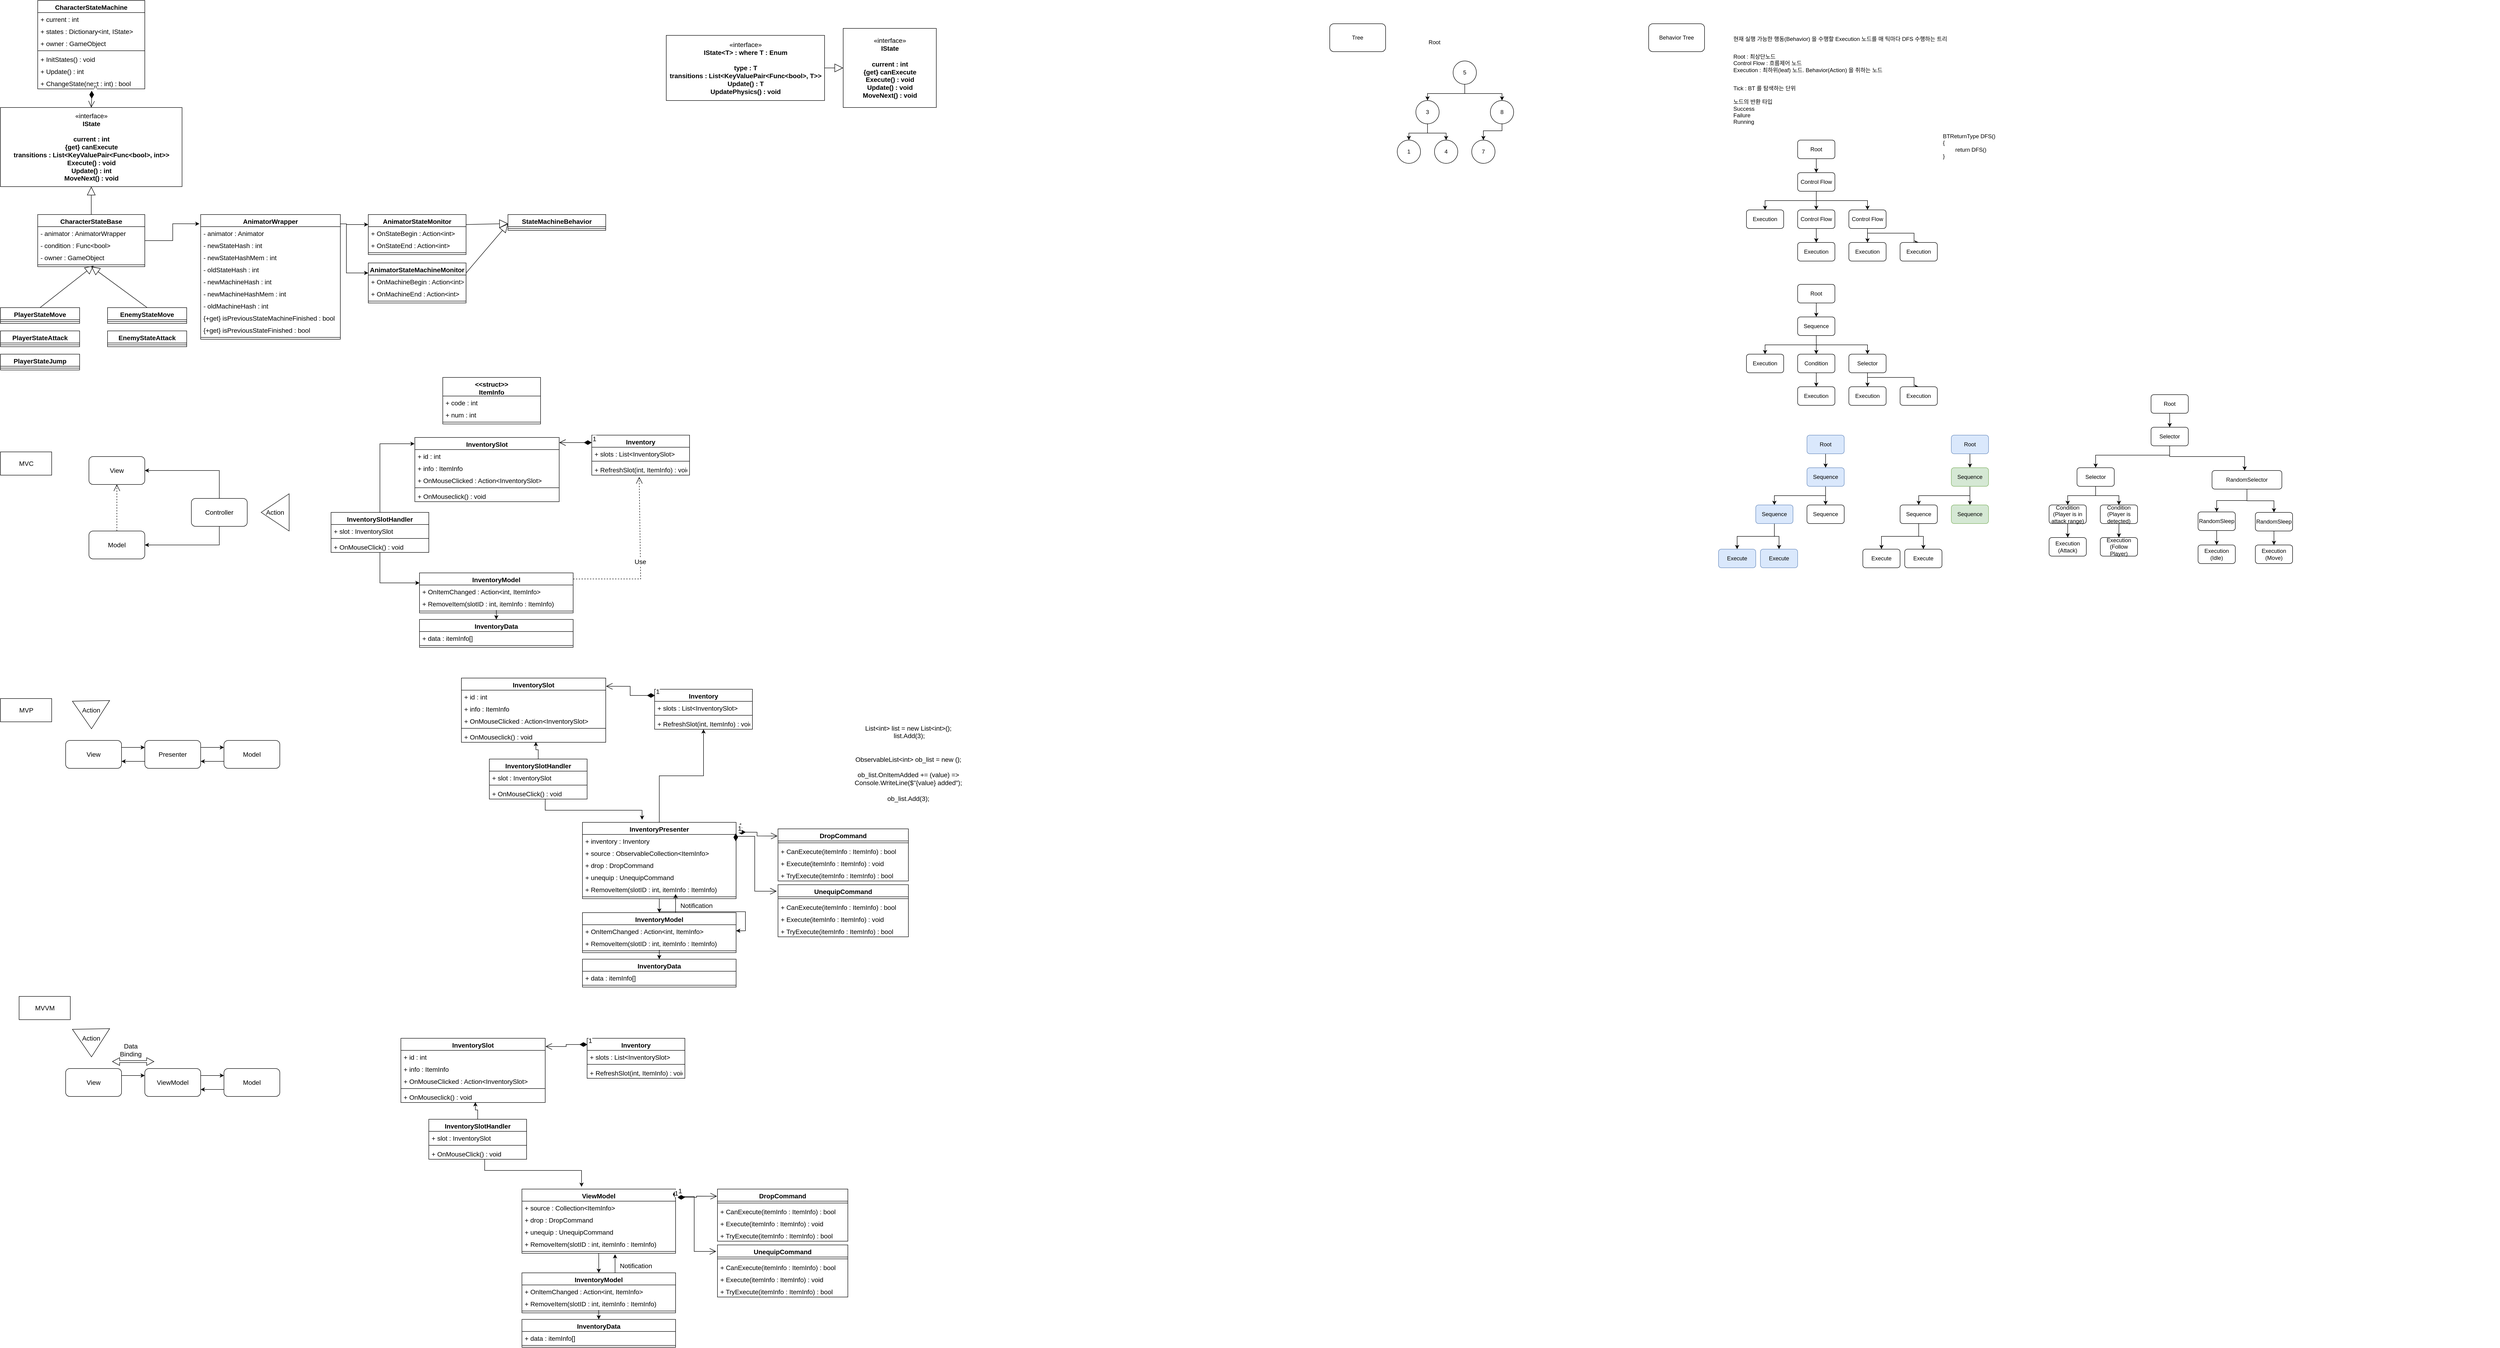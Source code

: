 <mxfile version="20.8.5" type="device"><diagram id="C5RBs43oDa-KdzZeNtuy" name="Page-1"><mxGraphModel dx="48" dy="1653" grid="1" gridSize="10" guides="1" tooltips="1" connect="1" arrows="1" fold="1" page="1" pageScale="1" pageWidth="827" pageHeight="1169" math="0" shadow="0"><root><mxCell id="WIyWlLk6GJQsqaUBKTNV-0"/><mxCell id="WIyWlLk6GJQsqaUBKTNV-1" parent="WIyWlLk6GJQsqaUBKTNV-0"/><mxCell id="863gWzafsqoCwZVlDqM6-13" style="edgeStyle=orthogonalEdgeStyle;rounded=0;orthogonalLoop=1;jettySize=auto;html=1;entryX=-0.009;entryY=0.074;entryDx=0;entryDy=0;fontSize=14;entryPerimeter=0;" parent="WIyWlLk6GJQsqaUBKTNV-1" source="863gWzafsqoCwZVlDqM6-0" target="863gWzafsqoCwZVlDqM6-9" edge="1"><mxGeometry relative="1" as="geometry"/></mxCell><mxCell id="863gWzafsqoCwZVlDqM6-0" value="CharacterStateBase" style="swimlane;fontStyle=1;align=center;verticalAlign=top;childLayout=stackLayout;horizontal=1;startSize=26;horizontalStack=0;resizeParent=1;resizeParentMax=0;resizeLast=0;collapsible=1;marginBottom=0;fontSize=14;" parent="WIyWlLk6GJQsqaUBKTNV-1" vertex="1"><mxGeometry x="1360" y="410" width="230" height="112" as="geometry"/></mxCell><mxCell id="863gWzafsqoCwZVlDqM6-1" value="- animator : AnimatorWrapper" style="text;strokeColor=none;fillColor=none;align=left;verticalAlign=top;spacingLeft=4;spacingRight=4;overflow=hidden;rotatable=0;points=[[0,0.5],[1,0.5]];portConstraint=eastwest;fontSize=14;" parent="863gWzafsqoCwZVlDqM6-0" vertex="1"><mxGeometry y="26" width="230" height="26" as="geometry"/></mxCell><mxCell id="863gWzafsqoCwZVlDqM6-14" value="- condition : Func&lt;bool&gt;" style="text;strokeColor=none;fillColor=none;align=left;verticalAlign=top;spacingLeft=4;spacingRight=4;overflow=hidden;rotatable=0;points=[[0,0.5],[1,0.5]];portConstraint=eastwest;fontSize=14;" parent="863gWzafsqoCwZVlDqM6-0" vertex="1"><mxGeometry y="52" width="230" height="26" as="geometry"/></mxCell><mxCell id="863gWzafsqoCwZVlDqM6-3" value="- owner : GameObject" style="text;strokeColor=none;fillColor=none;align=left;verticalAlign=top;spacingLeft=4;spacingRight=4;overflow=hidden;rotatable=0;points=[[0,0.5],[1,0.5]];portConstraint=eastwest;fontSize=14;" parent="863gWzafsqoCwZVlDqM6-0" vertex="1"><mxGeometry y="78" width="230" height="26" as="geometry"/></mxCell><mxCell id="863gWzafsqoCwZVlDqM6-2" value="" style="line;strokeWidth=1;fillColor=none;align=left;verticalAlign=middle;spacingTop=-1;spacingLeft=3;spacingRight=3;rotatable=0;labelPosition=right;points=[];portConstraint=eastwest;strokeColor=inherit;" parent="863gWzafsqoCwZVlDqM6-0" vertex="1"><mxGeometry y="104" width="230" height="8" as="geometry"/></mxCell><mxCell id="863gWzafsqoCwZVlDqM6-4" value="«interface»&lt;br&gt;&lt;b&gt;IState&amp;lt;T&amp;gt; : where T : Enum&lt;br&gt;&lt;br&gt;type : T&lt;br&gt;transitions : List&amp;lt;KeyValuePair&amp;lt;Func&amp;lt;bool&amp;gt;, T&amp;gt;&amp;gt;&lt;br&gt;Update() : T&lt;br&gt;UpdatePhysics() : void&lt;br&gt;&lt;/b&gt;" style="html=1;fontSize=14;" parent="WIyWlLk6GJQsqaUBKTNV-1" vertex="1"><mxGeometry x="2710" y="25" width="340" height="140" as="geometry"/></mxCell><mxCell id="863gWzafsqoCwZVlDqM6-5" value="«interface»&lt;br&gt;&lt;b&gt;IState&lt;br&gt;&lt;br&gt;current : int&lt;br&gt;{get} canExecute&lt;br&gt;Execute() : void&lt;br&gt;Update() : void&lt;br&gt;MoveNext() : void&lt;br&gt;&lt;/b&gt;" style="html=1;fontSize=14;" parent="WIyWlLk6GJQsqaUBKTNV-1" vertex="1"><mxGeometry x="3090" y="10" width="200" height="170" as="geometry"/></mxCell><mxCell id="863gWzafsqoCwZVlDqM6-6" value="" style="endArrow=block;endSize=16;endFill=0;html=1;rounded=0;fontSize=14;exitX=1;exitY=0.5;exitDx=0;exitDy=0;entryX=0;entryY=0.5;entryDx=0;entryDy=0;" parent="WIyWlLk6GJQsqaUBKTNV-1" source="863gWzafsqoCwZVlDqM6-4" target="863gWzafsqoCwZVlDqM6-5" edge="1"><mxGeometry width="160" relative="1" as="geometry"><mxPoint x="3030" y="165" as="sourcePoint"/><mxPoint x="3190" y="165" as="targetPoint"/></mxGeometry></mxCell><mxCell id="863gWzafsqoCwZVlDqM6-7" value="«interface»&lt;br&gt;&lt;b&gt;IState&lt;br&gt;&lt;br&gt;current : int&lt;br&gt;{get} canExecute&lt;br&gt;transitions : List&amp;lt;KeyValuePair&amp;lt;Func&amp;lt;bool&amp;gt;, int&amp;gt;&amp;gt;&lt;br&gt;Execute() : void&lt;br&gt;Update() : int&lt;br&gt;MoveNext() : void&lt;br&gt;&lt;/b&gt;" style="html=1;fontSize=14;" parent="WIyWlLk6GJQsqaUBKTNV-1" vertex="1"><mxGeometry x="1280" y="180" width="390" height="170" as="geometry"/></mxCell><mxCell id="863gWzafsqoCwZVlDqM6-8" value="" style="endArrow=block;endSize=16;endFill=0;html=1;rounded=0;fontSize=14;exitX=0.5;exitY=0;exitDx=0;exitDy=0;entryX=0.5;entryY=1;entryDx=0;entryDy=0;" parent="WIyWlLk6GJQsqaUBKTNV-1" source="863gWzafsqoCwZVlDqM6-0" target="863gWzafsqoCwZVlDqM6-7" edge="1"><mxGeometry width="160" relative="1" as="geometry"><mxPoint x="2080" y="243" as="sourcePoint"/><mxPoint x="2120" y="243" as="targetPoint"/></mxGeometry></mxCell><mxCell id="863gWzafsqoCwZVlDqM6-40" style="edgeStyle=orthogonalEdgeStyle;rounded=0;orthogonalLoop=1;jettySize=auto;html=1;entryX=0;entryY=0.25;entryDx=0;entryDy=0;fontSize=14;" parent="WIyWlLk6GJQsqaUBKTNV-1" source="863gWzafsqoCwZVlDqM6-9" target="863gWzafsqoCwZVlDqM6-22" edge="1"><mxGeometry relative="1" as="geometry"><Array as="points"><mxPoint x="2023" y="430"/><mxPoint x="2023" y="432"/></Array></mxGeometry></mxCell><mxCell id="863gWzafsqoCwZVlDqM6-41" style="edgeStyle=orthogonalEdgeStyle;rounded=0;orthogonalLoop=1;jettySize=auto;html=1;entryX=0;entryY=0.25;entryDx=0;entryDy=0;fontSize=14;" parent="WIyWlLk6GJQsqaUBKTNV-1" source="863gWzafsqoCwZVlDqM6-9" target="863gWzafsqoCwZVlDqM6-32" edge="1"><mxGeometry relative="1" as="geometry"><Array as="points"><mxPoint x="2023" y="430"/><mxPoint x="2023" y="536"/></Array></mxGeometry></mxCell><mxCell id="863gWzafsqoCwZVlDqM6-9" value="AnimatorWrapper" style="swimlane;fontStyle=1;align=center;verticalAlign=top;childLayout=stackLayout;horizontal=1;startSize=26;horizontalStack=0;resizeParent=1;resizeParentMax=0;resizeLast=0;collapsible=1;marginBottom=0;fontSize=14;" parent="WIyWlLk6GJQsqaUBKTNV-1" vertex="1"><mxGeometry x="1710" y="410" width="300" height="268" as="geometry"/></mxCell><mxCell id="863gWzafsqoCwZVlDqM6-10" value="- animator : Animator" style="text;strokeColor=none;fillColor=none;align=left;verticalAlign=top;spacingLeft=4;spacingRight=4;overflow=hidden;rotatable=0;points=[[0,0.5],[1,0.5]];portConstraint=eastwest;fontSize=14;" parent="863gWzafsqoCwZVlDqM6-9" vertex="1"><mxGeometry y="26" width="300" height="26" as="geometry"/></mxCell><mxCell id="863gWzafsqoCwZVlDqM6-28" value="- newStateHash : int" style="text;strokeColor=none;fillColor=none;align=left;verticalAlign=top;spacingLeft=4;spacingRight=4;overflow=hidden;rotatable=0;points=[[0,0.5],[1,0.5]];portConstraint=eastwest;fontSize=14;" parent="863gWzafsqoCwZVlDqM6-9" vertex="1"><mxGeometry y="52" width="300" height="26" as="geometry"/></mxCell><mxCell id="863gWzafsqoCwZVlDqM6-30" value="- newStateHashMem : int" style="text;strokeColor=none;fillColor=none;align=left;verticalAlign=top;spacingLeft=4;spacingRight=4;overflow=hidden;rotatable=0;points=[[0,0.5],[1,0.5]];portConstraint=eastwest;fontSize=14;" parent="863gWzafsqoCwZVlDqM6-9" vertex="1"><mxGeometry y="78" width="300" height="26" as="geometry"/></mxCell><mxCell id="863gWzafsqoCwZVlDqM6-29" value="- oldStateHash : int" style="text;strokeColor=none;fillColor=none;align=left;verticalAlign=top;spacingLeft=4;spacingRight=4;overflow=hidden;rotatable=0;points=[[0,0.5],[1,0.5]];portConstraint=eastwest;fontSize=14;" parent="863gWzafsqoCwZVlDqM6-9" vertex="1"><mxGeometry y="104" width="300" height="26" as="geometry"/></mxCell><mxCell id="863gWzafsqoCwZVlDqM6-39" value="- newMachineHash : int" style="text;strokeColor=none;fillColor=none;align=left;verticalAlign=top;spacingLeft=4;spacingRight=4;overflow=hidden;rotatable=0;points=[[0,0.5],[1,0.5]];portConstraint=eastwest;fontSize=14;" parent="863gWzafsqoCwZVlDqM6-9" vertex="1"><mxGeometry y="130" width="300" height="26" as="geometry"/></mxCell><mxCell id="863gWzafsqoCwZVlDqM6-38" value="- newMachineHashMem : int" style="text;strokeColor=none;fillColor=none;align=left;verticalAlign=top;spacingLeft=4;spacingRight=4;overflow=hidden;rotatable=0;points=[[0,0.5],[1,0.5]];portConstraint=eastwest;fontSize=14;" parent="863gWzafsqoCwZVlDqM6-9" vertex="1"><mxGeometry y="156" width="300" height="26" as="geometry"/></mxCell><mxCell id="863gWzafsqoCwZVlDqM6-37" value="- oldMachineHash : int" style="text;strokeColor=none;fillColor=none;align=left;verticalAlign=top;spacingLeft=4;spacingRight=4;overflow=hidden;rotatable=0;points=[[0,0.5],[1,0.5]];portConstraint=eastwest;fontSize=14;" parent="863gWzafsqoCwZVlDqM6-9" vertex="1"><mxGeometry y="182" width="300" height="26" as="geometry"/></mxCell><mxCell id="863gWzafsqoCwZVlDqM6-16" value="{+get} isPreviousStateMachineFinished : bool" style="text;strokeColor=none;fillColor=none;align=left;verticalAlign=top;spacingLeft=4;spacingRight=4;overflow=hidden;rotatable=0;points=[[0,0.5],[1,0.5]];portConstraint=eastwest;fontSize=14;" parent="863gWzafsqoCwZVlDqM6-9" vertex="1"><mxGeometry y="208" width="300" height="26" as="geometry"/></mxCell><mxCell id="863gWzafsqoCwZVlDqM6-15" value="{+get} isPreviousStateFinished : bool" style="text;strokeColor=none;fillColor=none;align=left;verticalAlign=top;spacingLeft=4;spacingRight=4;overflow=hidden;rotatable=0;points=[[0,0.5],[1,0.5]];portConstraint=eastwest;fontSize=14;" parent="863gWzafsqoCwZVlDqM6-9" vertex="1"><mxGeometry y="234" width="300" height="26" as="geometry"/></mxCell><mxCell id="863gWzafsqoCwZVlDqM6-11" value="" style="line;strokeWidth=1;fillColor=none;align=left;verticalAlign=middle;spacingTop=-1;spacingLeft=3;spacingRight=3;rotatable=0;labelPosition=right;points=[];portConstraint=eastwest;strokeColor=inherit;" parent="863gWzafsqoCwZVlDqM6-9" vertex="1"><mxGeometry y="260" width="300" height="8" as="geometry"/></mxCell><mxCell id="863gWzafsqoCwZVlDqM6-17" value="StateMachineBehavior" style="swimlane;fontStyle=1;align=center;verticalAlign=top;childLayout=stackLayout;horizontal=1;startSize=26;horizontalStack=0;resizeParent=1;resizeParentMax=0;resizeLast=0;collapsible=1;marginBottom=0;fontSize=14;" parent="WIyWlLk6GJQsqaUBKTNV-1" vertex="1"><mxGeometry x="2370" y="410" width="210" height="34" as="geometry"/></mxCell><mxCell id="863gWzafsqoCwZVlDqM6-21" value="" style="line;strokeWidth=1;fillColor=none;align=left;verticalAlign=middle;spacingTop=-1;spacingLeft=3;spacingRight=3;rotatable=0;labelPosition=right;points=[];portConstraint=eastwest;strokeColor=inherit;" parent="863gWzafsqoCwZVlDqM6-17" vertex="1"><mxGeometry y="26" width="210" height="8" as="geometry"/></mxCell><mxCell id="863gWzafsqoCwZVlDqM6-22" value="AnimatorStateMonitor" style="swimlane;fontStyle=1;align=center;verticalAlign=top;childLayout=stackLayout;horizontal=1;startSize=26;horizontalStack=0;resizeParent=1;resizeParentMax=0;resizeLast=0;collapsible=1;marginBottom=0;fontSize=14;" parent="WIyWlLk6GJQsqaUBKTNV-1" vertex="1"><mxGeometry x="2070" y="410" width="210" height="86" as="geometry"/></mxCell><mxCell id="863gWzafsqoCwZVlDqM6-23" value="+ OnStateBegin : Action&lt;int&gt;" style="text;strokeColor=none;fillColor=none;align=left;verticalAlign=top;spacingLeft=4;spacingRight=4;overflow=hidden;rotatable=0;points=[[0,0.5],[1,0.5]];portConstraint=eastwest;fontSize=14;" parent="863gWzafsqoCwZVlDqM6-22" vertex="1"><mxGeometry y="26" width="210" height="26" as="geometry"/></mxCell><mxCell id="863gWzafsqoCwZVlDqM6-31" value="+ OnStateEnd : Action&lt;int&gt;" style="text;strokeColor=none;fillColor=none;align=left;verticalAlign=top;spacingLeft=4;spacingRight=4;overflow=hidden;rotatable=0;points=[[0,0.5],[1,0.5]];portConstraint=eastwest;fontSize=14;" parent="863gWzafsqoCwZVlDqM6-22" vertex="1"><mxGeometry y="52" width="210" height="26" as="geometry"/></mxCell><mxCell id="863gWzafsqoCwZVlDqM6-26" value="" style="line;strokeWidth=1;fillColor=none;align=left;verticalAlign=middle;spacingTop=-1;spacingLeft=3;spacingRight=3;rotatable=0;labelPosition=right;points=[];portConstraint=eastwest;strokeColor=inherit;" parent="863gWzafsqoCwZVlDqM6-22" vertex="1"><mxGeometry y="78" width="210" height="8" as="geometry"/></mxCell><mxCell id="863gWzafsqoCwZVlDqM6-27" value="" style="endArrow=block;endSize=16;endFill=0;html=1;rounded=0;fontSize=14;exitX=1;exitY=0.25;exitDx=0;exitDy=0;" parent="WIyWlLk6GJQsqaUBKTNV-1" source="863gWzafsqoCwZVlDqM6-22" target="863gWzafsqoCwZVlDqM6-17" edge="1"><mxGeometry width="160" relative="1" as="geometry"><mxPoint x="1950" y="178" as="sourcePoint"/><mxPoint x="2065" y="175" as="targetPoint"/></mxGeometry></mxCell><mxCell id="863gWzafsqoCwZVlDqM6-32" value="AnimatorStateMachineMonitor" style="swimlane;fontStyle=1;align=center;verticalAlign=top;childLayout=stackLayout;horizontal=1;startSize=26;horizontalStack=0;resizeParent=1;resizeParentMax=0;resizeLast=0;collapsible=1;marginBottom=0;fontSize=14;" parent="WIyWlLk6GJQsqaUBKTNV-1" vertex="1"><mxGeometry x="2070" y="514" width="210" height="86" as="geometry"/></mxCell><mxCell id="863gWzafsqoCwZVlDqM6-33" value="+ OnMachineBegin : Action&lt;int&gt;" style="text;strokeColor=none;fillColor=none;align=left;verticalAlign=top;spacingLeft=4;spacingRight=4;overflow=hidden;rotatable=0;points=[[0,0.5],[1,0.5]];portConstraint=eastwest;fontSize=14;" parent="863gWzafsqoCwZVlDqM6-32" vertex="1"><mxGeometry y="26" width="210" height="26" as="geometry"/></mxCell><mxCell id="863gWzafsqoCwZVlDqM6-34" value="+ OnMachineEnd : Action&lt;int&gt;" style="text;strokeColor=none;fillColor=none;align=left;verticalAlign=top;spacingLeft=4;spacingRight=4;overflow=hidden;rotatable=0;points=[[0,0.5],[1,0.5]];portConstraint=eastwest;fontSize=14;" parent="863gWzafsqoCwZVlDqM6-32" vertex="1"><mxGeometry y="52" width="210" height="26" as="geometry"/></mxCell><mxCell id="863gWzafsqoCwZVlDqM6-35" value="" style="line;strokeWidth=1;fillColor=none;align=left;verticalAlign=middle;spacingTop=-1;spacingLeft=3;spacingRight=3;rotatable=0;labelPosition=right;points=[];portConstraint=eastwest;strokeColor=inherit;" parent="863gWzafsqoCwZVlDqM6-32" vertex="1"><mxGeometry y="78" width="210" height="8" as="geometry"/></mxCell><mxCell id="863gWzafsqoCwZVlDqM6-36" value="" style="endArrow=block;endSize=16;endFill=0;html=1;rounded=0;fontSize=14;exitX=1;exitY=0.25;exitDx=0;exitDy=0;" parent="WIyWlLk6GJQsqaUBKTNV-1" source="863gWzafsqoCwZVlDqM6-32" edge="1"><mxGeometry width="160" relative="1" as="geometry"><mxPoint x="2290" y="441.5" as="sourcePoint"/><mxPoint x="2370" y="430" as="targetPoint"/></mxGeometry></mxCell><mxCell id="863gWzafsqoCwZVlDqM6-42" value="CharacterStateMachine" style="swimlane;fontStyle=1;align=center;verticalAlign=top;childLayout=stackLayout;horizontal=1;startSize=26;horizontalStack=0;resizeParent=1;resizeParentMax=0;resizeLast=0;collapsible=1;marginBottom=0;fontSize=14;" parent="WIyWlLk6GJQsqaUBKTNV-1" vertex="1"><mxGeometry x="1360" y="-50" width="230" height="190" as="geometry"/></mxCell><mxCell id="863gWzafsqoCwZVlDqM6-43" value="+ current : int" style="text;strokeColor=none;fillColor=none;align=left;verticalAlign=top;spacingLeft=4;spacingRight=4;overflow=hidden;rotatable=0;points=[[0,0.5],[1,0.5]];portConstraint=eastwest;fontSize=14;" parent="863gWzafsqoCwZVlDqM6-42" vertex="1"><mxGeometry y="26" width="230" height="26" as="geometry"/></mxCell><mxCell id="863gWzafsqoCwZVlDqM6-47" value="+ states : Dictionary&lt;int, IState&gt;" style="text;strokeColor=none;fillColor=none;align=left;verticalAlign=top;spacingLeft=4;spacingRight=4;overflow=hidden;rotatable=0;points=[[0,0.5],[1,0.5]];portConstraint=eastwest;fontSize=14;" parent="863gWzafsqoCwZVlDqM6-42" vertex="1"><mxGeometry y="52" width="230" height="26" as="geometry"/></mxCell><mxCell id="863gWzafsqoCwZVlDqM6-49" value="+ owner : GameObject" style="text;strokeColor=none;fillColor=none;align=left;verticalAlign=top;spacingLeft=4;spacingRight=4;overflow=hidden;rotatable=0;points=[[0,0.5],[1,0.5]];portConstraint=eastwest;fontSize=14;" parent="863gWzafsqoCwZVlDqM6-42" vertex="1"><mxGeometry y="78" width="230" height="26" as="geometry"/></mxCell><mxCell id="863gWzafsqoCwZVlDqM6-46" value="" style="line;strokeWidth=1;fillColor=none;align=left;verticalAlign=middle;spacingTop=-1;spacingLeft=3;spacingRight=3;rotatable=0;labelPosition=right;points=[];portConstraint=eastwest;strokeColor=inherit;" parent="863gWzafsqoCwZVlDqM6-42" vertex="1"><mxGeometry y="104" width="230" height="8" as="geometry"/></mxCell><mxCell id="863gWzafsqoCwZVlDqM6-52" value="+ InitStates() : void" style="text;strokeColor=none;fillColor=none;align=left;verticalAlign=top;spacingLeft=4;spacingRight=4;overflow=hidden;rotatable=0;points=[[0,0.5],[1,0.5]];portConstraint=eastwest;fontSize=14;" parent="863gWzafsqoCwZVlDqM6-42" vertex="1"><mxGeometry y="112" width="230" height="26" as="geometry"/></mxCell><mxCell id="863gWzafsqoCwZVlDqM6-50" value="+ Update() : int" style="text;strokeColor=none;fillColor=none;align=left;verticalAlign=top;spacingLeft=4;spacingRight=4;overflow=hidden;rotatable=0;points=[[0,0.5],[1,0.5]];portConstraint=eastwest;fontSize=14;" parent="863gWzafsqoCwZVlDqM6-42" vertex="1"><mxGeometry y="138" width="230" height="26" as="geometry"/></mxCell><mxCell id="863gWzafsqoCwZVlDqM6-51" value="+ ChangeState(next : int) : bool" style="text;strokeColor=none;fillColor=none;align=left;verticalAlign=top;spacingLeft=4;spacingRight=4;overflow=hidden;rotatable=0;points=[[0,0.5],[1,0.5]];portConstraint=eastwest;fontSize=14;" parent="863gWzafsqoCwZVlDqM6-42" vertex="1"><mxGeometry y="164" width="230" height="26" as="geometry"/></mxCell><mxCell id="863gWzafsqoCwZVlDqM6-54" value="PlayerStateMove" style="swimlane;fontStyle=1;align=center;verticalAlign=top;childLayout=stackLayout;horizontal=1;startSize=26;horizontalStack=0;resizeParent=1;resizeParentMax=0;resizeLast=0;collapsible=1;marginBottom=0;fontSize=14;" parent="WIyWlLk6GJQsqaUBKTNV-1" vertex="1"><mxGeometry x="1280" y="610" width="170" height="34" as="geometry"/></mxCell><mxCell id="863gWzafsqoCwZVlDqM6-58" value="" style="line;strokeWidth=1;fillColor=none;align=left;verticalAlign=middle;spacingTop=-1;spacingLeft=3;spacingRight=3;rotatable=0;labelPosition=right;points=[];portConstraint=eastwest;strokeColor=inherit;" parent="863gWzafsqoCwZVlDqM6-54" vertex="1"><mxGeometry y="26" width="170" height="8" as="geometry"/></mxCell><mxCell id="863gWzafsqoCwZVlDqM6-59" value="PlayerStateAttack" style="swimlane;fontStyle=1;align=center;verticalAlign=top;childLayout=stackLayout;horizontal=1;startSize=26;horizontalStack=0;resizeParent=1;resizeParentMax=0;resizeLast=0;collapsible=1;marginBottom=0;fontSize=14;" parent="WIyWlLk6GJQsqaUBKTNV-1" vertex="1"><mxGeometry x="1280" y="660" width="170" height="34" as="geometry"/></mxCell><mxCell id="863gWzafsqoCwZVlDqM6-60" value="" style="line;strokeWidth=1;fillColor=none;align=left;verticalAlign=middle;spacingTop=-1;spacingLeft=3;spacingRight=3;rotatable=0;labelPosition=right;points=[];portConstraint=eastwest;strokeColor=inherit;" parent="863gWzafsqoCwZVlDqM6-59" vertex="1"><mxGeometry y="26" width="170" height="8" as="geometry"/></mxCell><mxCell id="863gWzafsqoCwZVlDqM6-61" value="PlayerStateJump" style="swimlane;fontStyle=1;align=center;verticalAlign=top;childLayout=stackLayout;horizontal=1;startSize=26;horizontalStack=0;resizeParent=1;resizeParentMax=0;resizeLast=0;collapsible=1;marginBottom=0;fontSize=14;" parent="WIyWlLk6GJQsqaUBKTNV-1" vertex="1"><mxGeometry x="1280" y="710" width="170" height="34" as="geometry"/></mxCell><mxCell id="863gWzafsqoCwZVlDqM6-62" value="" style="line;strokeWidth=1;fillColor=none;align=left;verticalAlign=middle;spacingTop=-1;spacingLeft=3;spacingRight=3;rotatable=0;labelPosition=right;points=[];portConstraint=eastwest;strokeColor=inherit;" parent="863gWzafsqoCwZVlDqM6-61" vertex="1"><mxGeometry y="26" width="170" height="8" as="geometry"/></mxCell><mxCell id="863gWzafsqoCwZVlDqM6-63" value="EnemyStateMove" style="swimlane;fontStyle=1;align=center;verticalAlign=top;childLayout=stackLayout;horizontal=1;startSize=26;horizontalStack=0;resizeParent=1;resizeParentMax=0;resizeLast=0;collapsible=1;marginBottom=0;fontSize=14;" parent="WIyWlLk6GJQsqaUBKTNV-1" vertex="1"><mxGeometry x="1510" y="610" width="170" height="34" as="geometry"/></mxCell><mxCell id="863gWzafsqoCwZVlDqM6-64" value="" style="line;strokeWidth=1;fillColor=none;align=left;verticalAlign=middle;spacingTop=-1;spacingLeft=3;spacingRight=3;rotatable=0;labelPosition=right;points=[];portConstraint=eastwest;strokeColor=inherit;" parent="863gWzafsqoCwZVlDqM6-63" vertex="1"><mxGeometry y="26" width="170" height="8" as="geometry"/></mxCell><mxCell id="863gWzafsqoCwZVlDqM6-66" value="EnemyStateAttack" style="swimlane;fontStyle=1;align=center;verticalAlign=top;childLayout=stackLayout;horizontal=1;startSize=26;horizontalStack=0;resizeParent=1;resizeParentMax=0;resizeLast=0;collapsible=1;marginBottom=0;fontSize=14;" parent="WIyWlLk6GJQsqaUBKTNV-1" vertex="1"><mxGeometry x="1510" y="660" width="170" height="34" as="geometry"/></mxCell><mxCell id="863gWzafsqoCwZVlDqM6-67" value="" style="line;strokeWidth=1;fillColor=none;align=left;verticalAlign=middle;spacingTop=-1;spacingLeft=3;spacingRight=3;rotatable=0;labelPosition=right;points=[];portConstraint=eastwest;strokeColor=inherit;" parent="863gWzafsqoCwZVlDqM6-66" vertex="1"><mxGeometry y="26" width="170" height="8" as="geometry"/></mxCell><mxCell id="863gWzafsqoCwZVlDqM6-69" value="" style="endArrow=block;endSize=16;endFill=0;html=1;rounded=0;fontSize=14;exitX=0.5;exitY=0;exitDx=0;exitDy=0;entryX=0.5;entryY=1;entryDx=0;entryDy=0;" parent="WIyWlLk6GJQsqaUBKTNV-1" source="863gWzafsqoCwZVlDqM6-63" target="863gWzafsqoCwZVlDqM6-0" edge="1"><mxGeometry width="160" relative="1" as="geometry"><mxPoint x="1485.0" y="420" as="sourcePoint"/><mxPoint x="1485.0" y="360" as="targetPoint"/></mxGeometry></mxCell><mxCell id="863gWzafsqoCwZVlDqM6-70" value="" style="endArrow=block;endSize=16;endFill=0;html=1;rounded=0;fontSize=14;exitX=0.5;exitY=0;exitDx=0;exitDy=0;" parent="WIyWlLk6GJQsqaUBKTNV-1" source="863gWzafsqoCwZVlDqM6-54" edge="1"><mxGeometry width="160" relative="1" as="geometry"><mxPoint x="1605" y="620" as="sourcePoint"/><mxPoint x="1480" y="520" as="targetPoint"/></mxGeometry></mxCell><mxCell id="863gWzafsqoCwZVlDqM6-71" value="MVC" style="html=1;fontSize=14;" parent="WIyWlLk6GJQsqaUBKTNV-1" vertex="1"><mxGeometry x="1280" y="920" width="110" height="50" as="geometry"/></mxCell><mxCell id="863gWzafsqoCwZVlDqM6-72" value="MVP" style="html=1;fontSize=14;" parent="WIyWlLk6GJQsqaUBKTNV-1" vertex="1"><mxGeometry x="1280" y="1450" width="110" height="50" as="geometry"/></mxCell><mxCell id="863gWzafsqoCwZVlDqM6-73" value="MVVM" style="html=1;fontSize=14;" parent="WIyWlLk6GJQsqaUBKTNV-1" vertex="1"><mxGeometry x="1320" y="2090" width="110" height="50" as="geometry"/></mxCell><mxCell id="863gWzafsqoCwZVlDqM6-74" value="Model" style="rounded=1;whiteSpace=wrap;html=1;fontSize=14;" parent="WIyWlLk6GJQsqaUBKTNV-1" vertex="1"><mxGeometry x="1470" y="1090" width="120" height="60" as="geometry"/></mxCell><mxCell id="863gWzafsqoCwZVlDqM6-75" value="View" style="rounded=1;whiteSpace=wrap;html=1;fontSize=14;" parent="WIyWlLk6GJQsqaUBKTNV-1" vertex="1"><mxGeometry x="1470" y="930" width="120" height="60" as="geometry"/></mxCell><mxCell id="863gWzafsqoCwZVlDqM6-77" style="edgeStyle=orthogonalEdgeStyle;rounded=0;orthogonalLoop=1;jettySize=auto;html=1;entryX=1;entryY=0.5;entryDx=0;entryDy=0;fontSize=14;" parent="WIyWlLk6GJQsqaUBKTNV-1" source="863gWzafsqoCwZVlDqM6-76" target="863gWzafsqoCwZVlDqM6-75" edge="1"><mxGeometry relative="1" as="geometry"><Array as="points"><mxPoint x="1750" y="960"/></Array></mxGeometry></mxCell><mxCell id="863gWzafsqoCwZVlDqM6-78" style="edgeStyle=orthogonalEdgeStyle;rounded=0;orthogonalLoop=1;jettySize=auto;html=1;fontSize=14;" parent="WIyWlLk6GJQsqaUBKTNV-1" source="863gWzafsqoCwZVlDqM6-76" edge="1"><mxGeometry relative="1" as="geometry"><mxPoint x="1590" y="1120" as="targetPoint"/><Array as="points"><mxPoint x="1750" y="1120"/></Array></mxGeometry></mxCell><mxCell id="863gWzafsqoCwZVlDqM6-76" value="Controller" style="rounded=1;whiteSpace=wrap;html=1;fontSize=14;" parent="WIyWlLk6GJQsqaUBKTNV-1" vertex="1"><mxGeometry x="1690" y="1020" width="120" height="60" as="geometry"/></mxCell><mxCell id="863gWzafsqoCwZVlDqM6-80" value="" style="triangle;whiteSpace=wrap;html=1;fontSize=14;rotation=-180;" parent="WIyWlLk6GJQsqaUBKTNV-1" vertex="1"><mxGeometry x="1840" y="1010" width="60" height="80" as="geometry"/></mxCell><mxCell id="863gWzafsqoCwZVlDqM6-81" value="Action" style="text;html=1;strokeColor=none;fillColor=none;align=center;verticalAlign=middle;whiteSpace=wrap;rounded=0;fontSize=14;" parent="WIyWlLk6GJQsqaUBKTNV-1" vertex="1"><mxGeometry x="1840" y="1035" width="60" height="30" as="geometry"/></mxCell><mxCell id="863gWzafsqoCwZVlDqM6-82" value="" style="endArrow=open;endSize=12;dashed=1;html=1;rounded=0;fontSize=14;exitX=0.5;exitY=0;exitDx=0;exitDy=0;entryX=0.5;entryY=1;entryDx=0;entryDy=0;" parent="WIyWlLk6GJQsqaUBKTNV-1" source="863gWzafsqoCwZVlDqM6-74" target="863gWzafsqoCwZVlDqM6-75" edge="1"><mxGeometry width="160" relative="1" as="geometry"><mxPoint x="1720" y="1180" as="sourcePoint"/><mxPoint x="1880" y="1180" as="targetPoint"/></mxGeometry></mxCell><mxCell id="863gWzafsqoCwZVlDqM6-83" value="Inventory" style="swimlane;fontStyle=1;align=center;verticalAlign=top;childLayout=stackLayout;horizontal=1;startSize=26;horizontalStack=0;resizeParent=1;resizeParentMax=0;resizeLast=0;collapsible=1;marginBottom=0;fontSize=14;" parent="WIyWlLk6GJQsqaUBKTNV-1" vertex="1"><mxGeometry x="2550" y="884" width="210" height="86" as="geometry"/></mxCell><mxCell id="863gWzafsqoCwZVlDqM6-117" value="+ slots : List&lt;InventorySlot&gt;" style="text;strokeColor=none;fillColor=none;align=left;verticalAlign=top;spacingLeft=4;spacingRight=4;overflow=hidden;rotatable=0;points=[[0,0.5],[1,0.5]];portConstraint=eastwest;fontSize=14;" parent="863gWzafsqoCwZVlDqM6-83" vertex="1"><mxGeometry y="26" width="210" height="26" as="geometry"/></mxCell><mxCell id="863gWzafsqoCwZVlDqM6-86" value="" style="line;strokeWidth=1;fillColor=none;align=left;verticalAlign=middle;spacingTop=-1;spacingLeft=3;spacingRight=3;rotatable=0;labelPosition=right;points=[];portConstraint=eastwest;strokeColor=inherit;" parent="863gWzafsqoCwZVlDqM6-83" vertex="1"><mxGeometry y="52" width="210" height="8" as="geometry"/></mxCell><mxCell id="863gWzafsqoCwZVlDqM6-85" value="+ RefreshSlot(int, ItemInfo) : void" style="text;strokeColor=none;fillColor=none;align=left;verticalAlign=top;spacingLeft=4;spacingRight=4;overflow=hidden;rotatable=0;points=[[0,0.5],[1,0.5]];portConstraint=eastwest;fontSize=14;" parent="863gWzafsqoCwZVlDqM6-83" vertex="1"><mxGeometry y="60" width="210" height="26" as="geometry"/></mxCell><mxCell id="863gWzafsqoCwZVlDqM6-87" value="InventorySlot" style="swimlane;fontStyle=1;align=center;verticalAlign=top;childLayout=stackLayout;horizontal=1;startSize=26;horizontalStack=0;resizeParent=1;resizeParentMax=0;resizeLast=0;collapsible=1;marginBottom=0;fontSize=14;" parent="WIyWlLk6GJQsqaUBKTNV-1" vertex="1"><mxGeometry x="2170" y="889" width="310" height="138" as="geometry"/></mxCell><mxCell id="863gWzafsqoCwZVlDqM6-88" value="+ id : int" style="text;strokeColor=none;fillColor=none;align=left;verticalAlign=top;spacingLeft=4;spacingRight=4;overflow=hidden;rotatable=0;points=[[0,0.5],[1,0.5]];portConstraint=eastwest;fontSize=14;" parent="863gWzafsqoCwZVlDqM6-87" vertex="1"><mxGeometry y="26" width="310" height="26" as="geometry"/></mxCell><mxCell id="863gWzafsqoCwZVlDqM6-89" value="+ info : ItemInfo" style="text;strokeColor=none;fillColor=none;align=left;verticalAlign=top;spacingLeft=4;spacingRight=4;overflow=hidden;rotatable=0;points=[[0,0.5],[1,0.5]];portConstraint=eastwest;fontSize=14;" parent="863gWzafsqoCwZVlDqM6-87" vertex="1"><mxGeometry y="52" width="310" height="26" as="geometry"/></mxCell><mxCell id="863gWzafsqoCwZVlDqM6-103" value="+ OnMouseClicked : Action&lt;InventorySlot&gt;" style="text;strokeColor=none;fillColor=none;align=left;verticalAlign=top;spacingLeft=4;spacingRight=4;overflow=hidden;rotatable=0;points=[[0,0.5],[1,0.5]];portConstraint=eastwest;fontSize=14;" parent="863gWzafsqoCwZVlDqM6-87" vertex="1"><mxGeometry y="78" width="310" height="26" as="geometry"/></mxCell><mxCell id="863gWzafsqoCwZVlDqM6-90" value="" style="line;strokeWidth=1;fillColor=none;align=left;verticalAlign=middle;spacingTop=-1;spacingLeft=3;spacingRight=3;rotatable=0;labelPosition=right;points=[];portConstraint=eastwest;strokeColor=inherit;" parent="863gWzafsqoCwZVlDqM6-87" vertex="1"><mxGeometry y="104" width="310" height="8" as="geometry"/></mxCell><mxCell id="863gWzafsqoCwZVlDqM6-99" value="+ OnMouseclick() : void" style="text;strokeColor=none;fillColor=none;align=left;verticalAlign=top;spacingLeft=4;spacingRight=4;overflow=hidden;rotatable=0;points=[[0,0.5],[1,0.5]];portConstraint=eastwest;fontSize=14;" parent="863gWzafsqoCwZVlDqM6-87" vertex="1"><mxGeometry y="112" width="310" height="26" as="geometry"/></mxCell><mxCell id="863gWzafsqoCwZVlDqM6-91" value="&lt;&lt;struct&gt;&gt;&#10;ItemInfo" style="swimlane;fontStyle=1;align=center;verticalAlign=top;childLayout=stackLayout;horizontal=1;startSize=40;horizontalStack=0;resizeParent=1;resizeParentMax=0;resizeLast=0;collapsible=1;marginBottom=0;fontSize=14;" parent="WIyWlLk6GJQsqaUBKTNV-1" vertex="1"><mxGeometry x="2230" y="760" width="210" height="100" as="geometry"/></mxCell><mxCell id="863gWzafsqoCwZVlDqM6-92" value="+ code : int" style="text;strokeColor=none;fillColor=none;align=left;verticalAlign=top;spacingLeft=4;spacingRight=4;overflow=hidden;rotatable=0;points=[[0,0.5],[1,0.5]];portConstraint=eastwest;fontSize=14;" parent="863gWzafsqoCwZVlDqM6-91" vertex="1"><mxGeometry y="40" width="210" height="26" as="geometry"/></mxCell><mxCell id="863gWzafsqoCwZVlDqM6-93" value="+ num : int" style="text;strokeColor=none;fillColor=none;align=left;verticalAlign=top;spacingLeft=4;spacingRight=4;overflow=hidden;rotatable=0;points=[[0,0.5],[1,0.5]];portConstraint=eastwest;fontSize=14;" parent="863gWzafsqoCwZVlDqM6-91" vertex="1"><mxGeometry y="66" width="210" height="26" as="geometry"/></mxCell><mxCell id="863gWzafsqoCwZVlDqM6-94" value="" style="line;strokeWidth=1;fillColor=none;align=left;verticalAlign=middle;spacingTop=-1;spacingLeft=3;spacingRight=3;rotatable=0;labelPosition=right;points=[];portConstraint=eastwest;strokeColor=inherit;" parent="863gWzafsqoCwZVlDqM6-91" vertex="1"><mxGeometry y="92" width="210" height="8" as="geometry"/></mxCell><mxCell id="863gWzafsqoCwZVlDqM6-104" style="edgeStyle=orthogonalEdgeStyle;rounded=0;orthogonalLoop=1;jettySize=auto;html=1;entryX=-0.002;entryY=0.098;entryDx=0;entryDy=0;entryPerimeter=0;fontSize=14;" parent="WIyWlLk6GJQsqaUBKTNV-1" source="863gWzafsqoCwZVlDqM6-95" target="863gWzafsqoCwZVlDqM6-87" edge="1"><mxGeometry relative="1" as="geometry"/></mxCell><mxCell id="863gWzafsqoCwZVlDqM6-109" style="edgeStyle=orthogonalEdgeStyle;rounded=0;orthogonalLoop=1;jettySize=auto;html=1;entryX=0;entryY=0.25;entryDx=0;entryDy=0;fontSize=14;" parent="WIyWlLk6GJQsqaUBKTNV-1" source="863gWzafsqoCwZVlDqM6-95" target="863gWzafsqoCwZVlDqM6-105" edge="1"><mxGeometry relative="1" as="geometry"/></mxCell><mxCell id="863gWzafsqoCwZVlDqM6-95" value="InventorySlotHandler" style="swimlane;fontStyle=1;align=center;verticalAlign=top;childLayout=stackLayout;horizontal=1;startSize=26;horizontalStack=0;resizeParent=1;resizeParentMax=0;resizeLast=0;collapsible=1;marginBottom=0;fontSize=14;" parent="WIyWlLk6GJQsqaUBKTNV-1" vertex="1"><mxGeometry x="1990" y="1050" width="210" height="86" as="geometry"/></mxCell><mxCell id="863gWzafsqoCwZVlDqM6-96" value="+ slot : InventorySlot" style="text;strokeColor=none;fillColor=none;align=left;verticalAlign=top;spacingLeft=4;spacingRight=4;overflow=hidden;rotatable=0;points=[[0,0.5],[1,0.5]];portConstraint=eastwest;fontSize=14;" parent="863gWzafsqoCwZVlDqM6-95" vertex="1"><mxGeometry y="26" width="210" height="26" as="geometry"/></mxCell><mxCell id="863gWzafsqoCwZVlDqM6-98" value="" style="line;strokeWidth=1;fillColor=none;align=left;verticalAlign=middle;spacingTop=-1;spacingLeft=3;spacingRight=3;rotatable=0;labelPosition=right;points=[];portConstraint=eastwest;strokeColor=inherit;" parent="863gWzafsqoCwZVlDqM6-95" vertex="1"><mxGeometry y="52" width="210" height="8" as="geometry"/></mxCell><mxCell id="863gWzafsqoCwZVlDqM6-97" value="+ OnMouseClick() : void" style="text;strokeColor=none;fillColor=none;align=left;verticalAlign=top;spacingLeft=4;spacingRight=4;overflow=hidden;rotatable=0;points=[[0,0.5],[1,0.5]];portConstraint=eastwest;fontSize=14;" parent="863gWzafsqoCwZVlDqM6-95" vertex="1"><mxGeometry y="60" width="210" height="26" as="geometry"/></mxCell><mxCell id="863gWzafsqoCwZVlDqM6-113" style="edgeStyle=orthogonalEdgeStyle;rounded=0;orthogonalLoop=1;jettySize=auto;html=1;entryX=0.5;entryY=0;entryDx=0;entryDy=0;fontSize=14;" parent="WIyWlLk6GJQsqaUBKTNV-1" source="863gWzafsqoCwZVlDqM6-105" target="863gWzafsqoCwZVlDqM6-110" edge="1"><mxGeometry relative="1" as="geometry"/></mxCell><mxCell id="863gWzafsqoCwZVlDqM6-105" value="InventoryModel" style="swimlane;fontStyle=1;align=center;verticalAlign=top;childLayout=stackLayout;horizontal=1;startSize=26;horizontalStack=0;resizeParent=1;resizeParentMax=0;resizeLast=0;collapsible=1;marginBottom=0;fontSize=14;" parent="WIyWlLk6GJQsqaUBKTNV-1" vertex="1"><mxGeometry x="2180" y="1180" width="330" height="86" as="geometry"/></mxCell><mxCell id="863gWzafsqoCwZVlDqM6-114" value="+ OnItemChanged : Action&lt;int, ItemInfo&gt;" style="text;strokeColor=none;fillColor=none;align=left;verticalAlign=top;spacingLeft=4;spacingRight=4;overflow=hidden;rotatable=0;points=[[0,0.5],[1,0.5]];portConstraint=eastwest;fontSize=14;" parent="863gWzafsqoCwZVlDqM6-105" vertex="1"><mxGeometry y="26" width="330" height="26" as="geometry"/></mxCell><mxCell id="863gWzafsqoCwZVlDqM6-107" value="+ RemoveItem(slotID : int, itemInfo : ItemInfo)" style="text;strokeColor=none;fillColor=none;align=left;verticalAlign=top;spacingLeft=4;spacingRight=4;overflow=hidden;rotatable=0;points=[[0,0.5],[1,0.5]];portConstraint=eastwest;fontSize=14;" parent="863gWzafsqoCwZVlDqM6-105" vertex="1"><mxGeometry y="52" width="330" height="26" as="geometry"/></mxCell><mxCell id="863gWzafsqoCwZVlDqM6-108" value="" style="line;strokeWidth=1;fillColor=none;align=left;verticalAlign=middle;spacingTop=-1;spacingLeft=3;spacingRight=3;rotatable=0;labelPosition=right;points=[];portConstraint=eastwest;strokeColor=inherit;" parent="863gWzafsqoCwZVlDqM6-105" vertex="1"><mxGeometry y="78" width="330" height="8" as="geometry"/></mxCell><mxCell id="863gWzafsqoCwZVlDqM6-110" value="InventoryData" style="swimlane;fontStyle=1;align=center;verticalAlign=top;childLayout=stackLayout;horizontal=1;startSize=26;horizontalStack=0;resizeParent=1;resizeParentMax=0;resizeLast=0;collapsible=1;marginBottom=0;fontSize=14;" parent="WIyWlLk6GJQsqaUBKTNV-1" vertex="1"><mxGeometry x="2180" y="1280" width="330" height="60" as="geometry"/></mxCell><mxCell id="863gWzafsqoCwZVlDqM6-111" value="+ data : itemInfo[]" style="text;strokeColor=none;fillColor=none;align=left;verticalAlign=top;spacingLeft=4;spacingRight=4;overflow=hidden;rotatable=0;points=[[0,0.5],[1,0.5]];portConstraint=eastwest;fontSize=14;" parent="863gWzafsqoCwZVlDqM6-110" vertex="1"><mxGeometry y="26" width="330" height="26" as="geometry"/></mxCell><mxCell id="863gWzafsqoCwZVlDqM6-112" value="" style="line;strokeWidth=1;fillColor=none;align=left;verticalAlign=middle;spacingTop=-1;spacingLeft=3;spacingRight=3;rotatable=0;labelPosition=right;points=[];portConstraint=eastwest;strokeColor=inherit;" parent="863gWzafsqoCwZVlDqM6-110" vertex="1"><mxGeometry y="52" width="330" height="8" as="geometry"/></mxCell><mxCell id="863gWzafsqoCwZVlDqM6-116" value="Use" style="endArrow=open;endSize=12;dashed=1;html=1;rounded=0;fontSize=14;entryX=0.485;entryY=1.154;entryDx=0;entryDy=0;entryPerimeter=0;exitX=1;exitY=0.152;exitDx=0;exitDy=0;exitPerimeter=0;" parent="WIyWlLk6GJQsqaUBKTNV-1" source="863gWzafsqoCwZVlDqM6-105" target="863gWzafsqoCwZVlDqM6-85" edge="1"><mxGeometry width="160" relative="1" as="geometry"><mxPoint x="2260" y="1130" as="sourcePoint"/><mxPoint x="2420" y="1130" as="targetPoint"/><Array as="points"><mxPoint x="2655" y="1193"/></Array></mxGeometry></mxCell><mxCell id="863gWzafsqoCwZVlDqM6-118" value="1" style="endArrow=open;html=1;endSize=12;startArrow=diamondThin;startSize=14;startFill=1;edgeStyle=orthogonalEdgeStyle;align=left;verticalAlign=bottom;rounded=0;fontSize=14;" parent="WIyWlLk6GJQsqaUBKTNV-1" edge="1"><mxGeometry x="-1" y="3" relative="1" as="geometry"><mxPoint x="2550" y="900" as="sourcePoint"/><mxPoint x="2480" y="900" as="targetPoint"/></mxGeometry></mxCell><mxCell id="863gWzafsqoCwZVlDqM6-122" style="edgeStyle=orthogonalEdgeStyle;rounded=0;orthogonalLoop=1;jettySize=auto;html=1;entryX=0;entryY=0.25;entryDx=0;entryDy=0;fontSize=14;exitX=1;exitY=0.25;exitDx=0;exitDy=0;" parent="WIyWlLk6GJQsqaUBKTNV-1" source="863gWzafsqoCwZVlDqM6-119" target="863gWzafsqoCwZVlDqM6-120" edge="1"><mxGeometry relative="1" as="geometry"/></mxCell><mxCell id="863gWzafsqoCwZVlDqM6-119" value="View" style="rounded=1;whiteSpace=wrap;html=1;fontSize=14;" parent="WIyWlLk6GJQsqaUBKTNV-1" vertex="1"><mxGeometry x="1420" y="1540" width="120" height="60" as="geometry"/></mxCell><mxCell id="863gWzafsqoCwZVlDqM6-120" value="Presenter" style="rounded=1;whiteSpace=wrap;html=1;fontSize=14;" parent="WIyWlLk6GJQsqaUBKTNV-1" vertex="1"><mxGeometry x="1590" y="1540" width="120" height="60" as="geometry"/></mxCell><mxCell id="863gWzafsqoCwZVlDqM6-121" value="Model" style="rounded=1;whiteSpace=wrap;html=1;fontSize=14;" parent="WIyWlLk6GJQsqaUBKTNV-1" vertex="1"><mxGeometry x="1760" y="1540" width="120" height="60" as="geometry"/></mxCell><mxCell id="863gWzafsqoCwZVlDqM6-123" style="edgeStyle=orthogonalEdgeStyle;rounded=0;orthogonalLoop=1;jettySize=auto;html=1;entryX=1;entryY=0.75;entryDx=0;entryDy=0;fontSize=14;exitX=0;exitY=0.75;exitDx=0;exitDy=0;" parent="WIyWlLk6GJQsqaUBKTNV-1" source="863gWzafsqoCwZVlDqM6-120" target="863gWzafsqoCwZVlDqM6-119" edge="1"><mxGeometry relative="1" as="geometry"><mxPoint x="1550" y="1565" as="sourcePoint"/><mxPoint x="1600" y="1565" as="targetPoint"/></mxGeometry></mxCell><mxCell id="863gWzafsqoCwZVlDqM6-124" style="edgeStyle=orthogonalEdgeStyle;rounded=0;orthogonalLoop=1;jettySize=auto;html=1;entryX=0;entryY=0.25;entryDx=0;entryDy=0;fontSize=14;exitX=1;exitY=0.25;exitDx=0;exitDy=0;" parent="WIyWlLk6GJQsqaUBKTNV-1" source="863gWzafsqoCwZVlDqM6-120" target="863gWzafsqoCwZVlDqM6-121" edge="1"><mxGeometry relative="1" as="geometry"><mxPoint x="1730" y="1530" as="sourcePoint"/><mxPoint x="1600" y="1565" as="targetPoint"/><Array as="points"><mxPoint x="1720" y="1555"/><mxPoint x="1720" y="1555"/></Array></mxGeometry></mxCell><mxCell id="863gWzafsqoCwZVlDqM6-125" style="edgeStyle=orthogonalEdgeStyle;rounded=0;orthogonalLoop=1;jettySize=auto;html=1;entryX=1;entryY=0.75;entryDx=0;entryDy=0;fontSize=14;exitX=0;exitY=0.75;exitDx=0;exitDy=0;" parent="WIyWlLk6GJQsqaUBKTNV-1" source="863gWzafsqoCwZVlDqM6-121" target="863gWzafsqoCwZVlDqM6-120" edge="1"><mxGeometry relative="1" as="geometry"><mxPoint x="1720" y="1565" as="sourcePoint"/><mxPoint x="1770" y="1565" as="targetPoint"/><Array as="points"><mxPoint x="1740" y="1585"/><mxPoint x="1740" y="1585"/></Array></mxGeometry></mxCell><mxCell id="863gWzafsqoCwZVlDqM6-126" value="" style="triangle;whiteSpace=wrap;html=1;fontSize=14;rotation=89;" parent="WIyWlLk6GJQsqaUBKTNV-1" vertex="1"><mxGeometry x="1445" y="1445" width="60" height="80" as="geometry"/></mxCell><mxCell id="863gWzafsqoCwZVlDqM6-127" value="Action" style="text;html=1;strokeColor=none;fillColor=none;align=center;verticalAlign=middle;whiteSpace=wrap;rounded=0;fontSize=14;" parent="WIyWlLk6GJQsqaUBKTNV-1" vertex="1"><mxGeometry x="1445" y="1460" width="60" height="30" as="geometry"/></mxCell><mxCell id="863gWzafsqoCwZVlDqM6-151" value="Inventory" style="swimlane;fontStyle=1;align=center;verticalAlign=top;childLayout=stackLayout;horizontal=1;startSize=26;horizontalStack=0;resizeParent=1;resizeParentMax=0;resizeLast=0;collapsible=1;marginBottom=0;fontSize=14;" parent="WIyWlLk6GJQsqaUBKTNV-1" vertex="1"><mxGeometry x="2685" y="1430" width="210" height="86" as="geometry"/></mxCell><mxCell id="863gWzafsqoCwZVlDqM6-152" value="+ slots : List&lt;InventorySlot&gt;" style="text;strokeColor=none;fillColor=none;align=left;verticalAlign=top;spacingLeft=4;spacingRight=4;overflow=hidden;rotatable=0;points=[[0,0.5],[1,0.5]];portConstraint=eastwest;fontSize=14;" parent="863gWzafsqoCwZVlDqM6-151" vertex="1"><mxGeometry y="26" width="210" height="26" as="geometry"/></mxCell><mxCell id="863gWzafsqoCwZVlDqM6-153" value="" style="line;strokeWidth=1;fillColor=none;align=left;verticalAlign=middle;spacingTop=-1;spacingLeft=3;spacingRight=3;rotatable=0;labelPosition=right;points=[];portConstraint=eastwest;strokeColor=inherit;" parent="863gWzafsqoCwZVlDqM6-151" vertex="1"><mxGeometry y="52" width="210" height="8" as="geometry"/></mxCell><mxCell id="863gWzafsqoCwZVlDqM6-154" value="+ RefreshSlot(int, ItemInfo) : void" style="text;strokeColor=none;fillColor=none;align=left;verticalAlign=top;spacingLeft=4;spacingRight=4;overflow=hidden;rotatable=0;points=[[0,0.5],[1,0.5]];portConstraint=eastwest;fontSize=14;" parent="863gWzafsqoCwZVlDqM6-151" vertex="1"><mxGeometry y="60" width="210" height="26" as="geometry"/></mxCell><mxCell id="863gWzafsqoCwZVlDqM6-155" value="InventorySlot" style="swimlane;fontStyle=1;align=center;verticalAlign=top;childLayout=stackLayout;horizontal=1;startSize=26;horizontalStack=0;resizeParent=1;resizeParentMax=0;resizeLast=0;collapsible=1;marginBottom=0;fontSize=14;" parent="WIyWlLk6GJQsqaUBKTNV-1" vertex="1"><mxGeometry x="2270" y="1406" width="310" height="138" as="geometry"/></mxCell><mxCell id="863gWzafsqoCwZVlDqM6-156" value="+ id : int" style="text;strokeColor=none;fillColor=none;align=left;verticalAlign=top;spacingLeft=4;spacingRight=4;overflow=hidden;rotatable=0;points=[[0,0.5],[1,0.5]];portConstraint=eastwest;fontSize=14;" parent="863gWzafsqoCwZVlDqM6-155" vertex="1"><mxGeometry y="26" width="310" height="26" as="geometry"/></mxCell><mxCell id="863gWzafsqoCwZVlDqM6-157" value="+ info : ItemInfo" style="text;strokeColor=none;fillColor=none;align=left;verticalAlign=top;spacingLeft=4;spacingRight=4;overflow=hidden;rotatable=0;points=[[0,0.5],[1,0.5]];portConstraint=eastwest;fontSize=14;" parent="863gWzafsqoCwZVlDqM6-155" vertex="1"><mxGeometry y="52" width="310" height="26" as="geometry"/></mxCell><mxCell id="863gWzafsqoCwZVlDqM6-158" value="+ OnMouseClicked : Action&lt;InventorySlot&gt;" style="text;strokeColor=none;fillColor=none;align=left;verticalAlign=top;spacingLeft=4;spacingRight=4;overflow=hidden;rotatable=0;points=[[0,0.5],[1,0.5]];portConstraint=eastwest;fontSize=14;" parent="863gWzafsqoCwZVlDqM6-155" vertex="1"><mxGeometry y="78" width="310" height="26" as="geometry"/></mxCell><mxCell id="863gWzafsqoCwZVlDqM6-159" value="" style="line;strokeWidth=1;fillColor=none;align=left;verticalAlign=middle;spacingTop=-1;spacingLeft=3;spacingRight=3;rotatable=0;labelPosition=right;points=[];portConstraint=eastwest;strokeColor=inherit;" parent="863gWzafsqoCwZVlDqM6-155" vertex="1"><mxGeometry y="104" width="310" height="8" as="geometry"/></mxCell><mxCell id="863gWzafsqoCwZVlDqM6-160" value="+ OnMouseclick() : void" style="text;strokeColor=none;fillColor=none;align=left;verticalAlign=top;spacingLeft=4;spacingRight=4;overflow=hidden;rotatable=0;points=[[0,0.5],[1,0.5]];portConstraint=eastwest;fontSize=14;" parent="863gWzafsqoCwZVlDqM6-155" vertex="1"><mxGeometry y="112" width="310" height="26" as="geometry"/></mxCell><mxCell id="863gWzafsqoCwZVlDqM6-161" style="edgeStyle=orthogonalEdgeStyle;rounded=0;orthogonalLoop=1;jettySize=auto;html=1;entryX=0.516;entryY=0.97;entryDx=0;entryDy=0;entryPerimeter=0;fontSize=14;" parent="WIyWlLk6GJQsqaUBKTNV-1" source="863gWzafsqoCwZVlDqM6-163" target="863gWzafsqoCwZVlDqM6-160" edge="1"><mxGeometry relative="1" as="geometry"/></mxCell><mxCell id="863gWzafsqoCwZVlDqM6-182" style="edgeStyle=orthogonalEdgeStyle;rounded=0;orthogonalLoop=1;jettySize=auto;html=1;entryX=0.388;entryY=-0.035;entryDx=0;entryDy=0;entryPerimeter=0;fontSize=14;" parent="WIyWlLk6GJQsqaUBKTNV-1" source="863gWzafsqoCwZVlDqM6-163" target="863gWzafsqoCwZVlDqM6-177" edge="1"><mxGeometry relative="1" as="geometry"><Array as="points"><mxPoint x="2450" y="1690"/><mxPoint x="2658" y="1690"/></Array></mxGeometry></mxCell><mxCell id="863gWzafsqoCwZVlDqM6-163" value="InventorySlotHandler" style="swimlane;fontStyle=1;align=center;verticalAlign=top;childLayout=stackLayout;horizontal=1;startSize=26;horizontalStack=0;resizeParent=1;resizeParentMax=0;resizeLast=0;collapsible=1;marginBottom=0;fontSize=14;" parent="WIyWlLk6GJQsqaUBKTNV-1" vertex="1"><mxGeometry x="2330" y="1580" width="210" height="86" as="geometry"/></mxCell><mxCell id="863gWzafsqoCwZVlDqM6-164" value="+ slot : InventorySlot" style="text;strokeColor=none;fillColor=none;align=left;verticalAlign=top;spacingLeft=4;spacingRight=4;overflow=hidden;rotatable=0;points=[[0,0.5],[1,0.5]];portConstraint=eastwest;fontSize=14;" parent="863gWzafsqoCwZVlDqM6-163" vertex="1"><mxGeometry y="26" width="210" height="26" as="geometry"/></mxCell><mxCell id="863gWzafsqoCwZVlDqM6-165" value="" style="line;strokeWidth=1;fillColor=none;align=left;verticalAlign=middle;spacingTop=-1;spacingLeft=3;spacingRight=3;rotatable=0;labelPosition=right;points=[];portConstraint=eastwest;strokeColor=inherit;" parent="863gWzafsqoCwZVlDqM6-163" vertex="1"><mxGeometry y="52" width="210" height="8" as="geometry"/></mxCell><mxCell id="863gWzafsqoCwZVlDqM6-166" value="+ OnMouseClick() : void" style="text;strokeColor=none;fillColor=none;align=left;verticalAlign=top;spacingLeft=4;spacingRight=4;overflow=hidden;rotatable=0;points=[[0,0.5],[1,0.5]];portConstraint=eastwest;fontSize=14;" parent="863gWzafsqoCwZVlDqM6-163" vertex="1"><mxGeometry y="60" width="210" height="26" as="geometry"/></mxCell><mxCell id="863gWzafsqoCwZVlDqM6-167" style="edgeStyle=orthogonalEdgeStyle;rounded=0;orthogonalLoop=1;jettySize=auto;html=1;entryX=0.5;entryY=0;entryDx=0;entryDy=0;fontSize=14;" parent="WIyWlLk6GJQsqaUBKTNV-1" source="863gWzafsqoCwZVlDqM6-168" target="863gWzafsqoCwZVlDqM6-172" edge="1"><mxGeometry relative="1" as="geometry"/></mxCell><mxCell id="863gWzafsqoCwZVlDqM6-204" style="edgeStyle=orthogonalEdgeStyle;rounded=0;orthogonalLoop=1;jettySize=auto;html=1;fontSize=14;" parent="WIyWlLk6GJQsqaUBKTNV-1" source="863gWzafsqoCwZVlDqM6-168" edge="1"><mxGeometry relative="1" as="geometry"><mxPoint x="2730" y="1870" as="targetPoint"/><Array as="points"><mxPoint x="2730" y="1900"/><mxPoint x="2730" y="1900"/></Array></mxGeometry></mxCell><mxCell id="863gWzafsqoCwZVlDqM6-168" value="InventoryModel" style="swimlane;fontStyle=1;align=center;verticalAlign=top;childLayout=stackLayout;horizontal=1;startSize=26;horizontalStack=0;resizeParent=1;resizeParentMax=0;resizeLast=0;collapsible=1;marginBottom=0;fontSize=14;" parent="WIyWlLk6GJQsqaUBKTNV-1" vertex="1"><mxGeometry x="2530" y="1910" width="330" height="86" as="geometry"/></mxCell><mxCell id="863gWzafsqoCwZVlDqM6-169" value="+ OnItemChanged : Action&lt;int, ItemInfo&gt;" style="text;strokeColor=none;fillColor=none;align=left;verticalAlign=top;spacingLeft=4;spacingRight=4;overflow=hidden;rotatable=0;points=[[0,0.5],[1,0.5]];portConstraint=eastwest;fontSize=14;" parent="863gWzafsqoCwZVlDqM6-168" vertex="1"><mxGeometry y="26" width="330" height="26" as="geometry"/></mxCell><mxCell id="863gWzafsqoCwZVlDqM6-170" value="+ RemoveItem(slotID : int, itemInfo : ItemInfo)" style="text;strokeColor=none;fillColor=none;align=left;verticalAlign=top;spacingLeft=4;spacingRight=4;overflow=hidden;rotatable=0;points=[[0,0.5],[1,0.5]];portConstraint=eastwest;fontSize=14;" parent="863gWzafsqoCwZVlDqM6-168" vertex="1"><mxGeometry y="52" width="330" height="26" as="geometry"/></mxCell><mxCell id="863gWzafsqoCwZVlDqM6-171" value="" style="line;strokeWidth=1;fillColor=none;align=left;verticalAlign=middle;spacingTop=-1;spacingLeft=3;spacingRight=3;rotatable=0;labelPosition=right;points=[];portConstraint=eastwest;strokeColor=inherit;" parent="863gWzafsqoCwZVlDqM6-168" vertex="1"><mxGeometry y="78" width="330" height="8" as="geometry"/></mxCell><mxCell id="863gWzafsqoCwZVlDqM6-172" value="InventoryData" style="swimlane;fontStyle=1;align=center;verticalAlign=top;childLayout=stackLayout;horizontal=1;startSize=26;horizontalStack=0;resizeParent=1;resizeParentMax=0;resizeLast=0;collapsible=1;marginBottom=0;fontSize=14;" parent="WIyWlLk6GJQsqaUBKTNV-1" vertex="1"><mxGeometry x="2530" y="2010" width="330" height="60" as="geometry"/></mxCell><mxCell id="863gWzafsqoCwZVlDqM6-173" value="+ data : itemInfo[]" style="text;strokeColor=none;fillColor=none;align=left;verticalAlign=top;spacingLeft=4;spacingRight=4;overflow=hidden;rotatable=0;points=[[0,0.5],[1,0.5]];portConstraint=eastwest;fontSize=14;" parent="863gWzafsqoCwZVlDqM6-172" vertex="1"><mxGeometry y="26" width="330" height="26" as="geometry"/></mxCell><mxCell id="863gWzafsqoCwZVlDqM6-174" value="" style="line;strokeWidth=1;fillColor=none;align=left;verticalAlign=middle;spacingTop=-1;spacingLeft=3;spacingRight=3;rotatable=0;labelPosition=right;points=[];portConstraint=eastwest;strokeColor=inherit;" parent="863gWzafsqoCwZVlDqM6-172" vertex="1"><mxGeometry y="52" width="330" height="8" as="geometry"/></mxCell><mxCell id="863gWzafsqoCwZVlDqM6-176" value="1" style="endArrow=open;html=1;endSize=12;startArrow=diamondThin;startSize=14;startFill=1;edgeStyle=orthogonalEdgeStyle;align=left;verticalAlign=bottom;rounded=0;fontSize=14;exitX=0.003;exitY=0.156;exitDx=0;exitDy=0;exitPerimeter=0;entryX=1.002;entryY=0.128;entryDx=0;entryDy=0;entryPerimeter=0;" parent="WIyWlLk6GJQsqaUBKTNV-1" source="863gWzafsqoCwZVlDqM6-151" target="863gWzafsqoCwZVlDqM6-155" edge="1"><mxGeometry x="-1" y="3" relative="1" as="geometry"><mxPoint x="2570" y="1486" as="sourcePoint"/><mxPoint x="2500" y="1486" as="targetPoint"/></mxGeometry></mxCell><mxCell id="863gWzafsqoCwZVlDqM6-194" style="edgeStyle=orthogonalEdgeStyle;rounded=0;orthogonalLoop=1;jettySize=auto;html=1;entryX=0.5;entryY=0;entryDx=0;entryDy=0;fontSize=14;" parent="WIyWlLk6GJQsqaUBKTNV-1" source="863gWzafsqoCwZVlDqM6-177" target="863gWzafsqoCwZVlDqM6-168" edge="1"><mxGeometry relative="1" as="geometry"/></mxCell><mxCell id="863gWzafsqoCwZVlDqM6-207" style="edgeStyle=orthogonalEdgeStyle;rounded=0;orthogonalLoop=1;jettySize=auto;html=1;fontSize=14;" parent="WIyWlLk6GJQsqaUBKTNV-1" source="863gWzafsqoCwZVlDqM6-177" target="863gWzafsqoCwZVlDqM6-151" edge="1"><mxGeometry relative="1" as="geometry"/></mxCell><mxCell id="idQLI6DjrnBujDvjCI4F-0" style="edgeStyle=orthogonalEdgeStyle;rounded=0;orthogonalLoop=1;jettySize=auto;html=1;" parent="WIyWlLk6GJQsqaUBKTNV-1" source="863gWzafsqoCwZVlDqM6-177" target="863gWzafsqoCwZVlDqM6-169" edge="1"><mxGeometry relative="1" as="geometry"/></mxCell><mxCell id="863gWzafsqoCwZVlDqM6-177" value="InventoryPresenter" style="swimlane;fontStyle=1;align=center;verticalAlign=top;childLayout=stackLayout;horizontal=1;startSize=26;horizontalStack=0;resizeParent=1;resizeParentMax=0;resizeLast=0;collapsible=1;marginBottom=0;fontSize=14;" parent="WIyWlLk6GJQsqaUBKTNV-1" vertex="1"><mxGeometry x="2530" y="1716" width="330" height="164" as="geometry"/></mxCell><mxCell id="863gWzafsqoCwZVlDqM6-266" value="+ inventory : Inventory" style="text;strokeColor=none;fillColor=none;align=left;verticalAlign=top;spacingLeft=4;spacingRight=4;overflow=hidden;rotatable=0;points=[[0,0.5],[1,0.5]];portConstraint=eastwest;fontSize=14;" parent="863gWzafsqoCwZVlDqM6-177" vertex="1"><mxGeometry y="26" width="330" height="26" as="geometry"/></mxCell><mxCell id="863gWzafsqoCwZVlDqM6-178" value="+ source : ObservableCollection&lt;ItemInfo&gt;" style="text;strokeColor=none;fillColor=none;align=left;verticalAlign=top;spacingLeft=4;spacingRight=4;overflow=hidden;rotatable=0;points=[[0,0.5],[1,0.5]];portConstraint=eastwest;fontSize=14;" parent="863gWzafsqoCwZVlDqM6-177" vertex="1"><mxGeometry y="52" width="330" height="26" as="geometry"/></mxCell><mxCell id="863gWzafsqoCwZVlDqM6-192" value="+ drop : DropCommand" style="text;strokeColor=none;fillColor=none;align=left;verticalAlign=top;spacingLeft=4;spacingRight=4;overflow=hidden;rotatable=0;points=[[0,0.5],[1,0.5]];portConstraint=eastwest;fontSize=14;" parent="863gWzafsqoCwZVlDqM6-177" vertex="1"><mxGeometry y="78" width="330" height="26" as="geometry"/></mxCell><mxCell id="863gWzafsqoCwZVlDqM6-203" value="+ unequip : UnequipCommand" style="text;strokeColor=none;fillColor=none;align=left;verticalAlign=top;spacingLeft=4;spacingRight=4;overflow=hidden;rotatable=0;points=[[0,0.5],[1,0.5]];portConstraint=eastwest;fontSize=14;" parent="863gWzafsqoCwZVlDqM6-177" vertex="1"><mxGeometry y="104" width="330" height="26" as="geometry"/></mxCell><mxCell id="863gWzafsqoCwZVlDqM6-179" value="+ RemoveItem(slotID : int, itemInfo : ItemInfo)" style="text;strokeColor=none;fillColor=none;align=left;verticalAlign=top;spacingLeft=4;spacingRight=4;overflow=hidden;rotatable=0;points=[[0,0.5],[1,0.5]];portConstraint=eastwest;fontSize=14;" parent="863gWzafsqoCwZVlDqM6-177" vertex="1"><mxGeometry y="130" width="330" height="26" as="geometry"/></mxCell><mxCell id="863gWzafsqoCwZVlDqM6-180" value="" style="line;strokeWidth=1;fillColor=none;align=left;verticalAlign=middle;spacingTop=-1;spacingLeft=3;spacingRight=3;rotatable=0;labelPosition=right;points=[];portConstraint=eastwest;strokeColor=inherit;" parent="863gWzafsqoCwZVlDqM6-177" vertex="1"><mxGeometry y="156" width="330" height="8" as="geometry"/></mxCell><mxCell id="863gWzafsqoCwZVlDqM6-181" value="List&amp;lt;int&amp;gt; list = new List&amp;lt;int&amp;gt;();&lt;br&gt;&amp;nbsp;list.Add(3);&lt;br&gt;&lt;br&gt;&lt;br&gt;ObservableList&amp;lt;int&amp;gt; ob_list = new ();&lt;br&gt;&lt;br&gt;ob_list.OnItemAdded += (value) =&amp;gt; Console.WriteLine($&quot;{value} added&quot;);&lt;br&gt;&lt;br&gt;ob_list.Add(3);" style="text;html=1;strokeColor=none;fillColor=none;align=center;verticalAlign=middle;whiteSpace=wrap;rounded=0;fontSize=14;" parent="WIyWlLk6GJQsqaUBKTNV-1" vertex="1"><mxGeometry x="3110" y="1530" width="240" height="118" as="geometry"/></mxCell><mxCell id="863gWzafsqoCwZVlDqM6-183" value="DropCommand" style="swimlane;fontStyle=1;align=center;verticalAlign=top;childLayout=stackLayout;horizontal=1;startSize=26;horizontalStack=0;resizeParent=1;resizeParentMax=0;resizeLast=0;collapsible=1;marginBottom=0;fontSize=14;" parent="WIyWlLk6GJQsqaUBKTNV-1" vertex="1"><mxGeometry x="2950" y="1730" width="280" height="112" as="geometry"/></mxCell><mxCell id="863gWzafsqoCwZVlDqM6-186" value="" style="line;strokeWidth=1;fillColor=none;align=left;verticalAlign=middle;spacingTop=-1;spacingLeft=3;spacingRight=3;rotatable=0;labelPosition=right;points=[];portConstraint=eastwest;strokeColor=inherit;" parent="863gWzafsqoCwZVlDqM6-183" vertex="1"><mxGeometry y="26" width="280" height="8" as="geometry"/></mxCell><mxCell id="863gWzafsqoCwZVlDqM6-184" value="+ CanExecute(itemInfo : ItemInfo) : bool" style="text;strokeColor=none;fillColor=none;align=left;verticalAlign=top;spacingLeft=4;spacingRight=4;overflow=hidden;rotatable=0;points=[[0,0.5],[1,0.5]];portConstraint=eastwest;fontSize=14;" parent="863gWzafsqoCwZVlDqM6-183" vertex="1"><mxGeometry y="34" width="280" height="26" as="geometry"/></mxCell><mxCell id="863gWzafsqoCwZVlDqM6-190" value="+ Execute(itemInfo : ItemInfo) : void" style="text;strokeColor=none;fillColor=none;align=left;verticalAlign=top;spacingLeft=4;spacingRight=4;overflow=hidden;rotatable=0;points=[[0,0.5],[1,0.5]];portConstraint=eastwest;fontSize=14;" parent="863gWzafsqoCwZVlDqM6-183" vertex="1"><mxGeometry y="60" width="280" height="26" as="geometry"/></mxCell><mxCell id="863gWzafsqoCwZVlDqM6-191" value="+ TryExecute(itemInfo : ItemInfo) : bool" style="text;strokeColor=none;fillColor=none;align=left;verticalAlign=top;spacingLeft=4;spacingRight=4;overflow=hidden;rotatable=0;points=[[0,0.5],[1,0.5]];portConstraint=eastwest;fontSize=14;" parent="863gWzafsqoCwZVlDqM6-183" vertex="1"><mxGeometry y="86" width="280" height="26" as="geometry"/></mxCell><mxCell id="863gWzafsqoCwZVlDqM6-195" value="UnequipCommand" style="swimlane;fontStyle=1;align=center;verticalAlign=top;childLayout=stackLayout;horizontal=1;startSize=26;horizontalStack=0;resizeParent=1;resizeParentMax=0;resizeLast=0;collapsible=1;marginBottom=0;fontSize=14;" parent="WIyWlLk6GJQsqaUBKTNV-1" vertex="1"><mxGeometry x="2950" y="1850" width="280" height="112" as="geometry"/></mxCell><mxCell id="863gWzafsqoCwZVlDqM6-196" value="" style="line;strokeWidth=1;fillColor=none;align=left;verticalAlign=middle;spacingTop=-1;spacingLeft=3;spacingRight=3;rotatable=0;labelPosition=right;points=[];portConstraint=eastwest;strokeColor=inherit;" parent="863gWzafsqoCwZVlDqM6-195" vertex="1"><mxGeometry y="26" width="280" height="8" as="geometry"/></mxCell><mxCell id="863gWzafsqoCwZVlDqM6-197" value="+ CanExecute(itemInfo : ItemInfo) : bool" style="text;strokeColor=none;fillColor=none;align=left;verticalAlign=top;spacingLeft=4;spacingRight=4;overflow=hidden;rotatable=0;points=[[0,0.5],[1,0.5]];portConstraint=eastwest;fontSize=14;" parent="863gWzafsqoCwZVlDqM6-195" vertex="1"><mxGeometry y="34" width="280" height="26" as="geometry"/></mxCell><mxCell id="863gWzafsqoCwZVlDqM6-198" value="+ Execute(itemInfo : ItemInfo) : void" style="text;strokeColor=none;fillColor=none;align=left;verticalAlign=top;spacingLeft=4;spacingRight=4;overflow=hidden;rotatable=0;points=[[0,0.5],[1,0.5]];portConstraint=eastwest;fontSize=14;" parent="863gWzafsqoCwZVlDqM6-195" vertex="1"><mxGeometry y="60" width="280" height="26" as="geometry"/></mxCell><mxCell id="863gWzafsqoCwZVlDqM6-199" value="+ TryExecute(itemInfo : ItemInfo) : bool" style="text;strokeColor=none;fillColor=none;align=left;verticalAlign=top;spacingLeft=4;spacingRight=4;overflow=hidden;rotatable=0;points=[[0,0.5],[1,0.5]];portConstraint=eastwest;fontSize=14;" parent="863gWzafsqoCwZVlDqM6-195" vertex="1"><mxGeometry y="86" width="280" height="26" as="geometry"/></mxCell><mxCell id="863gWzafsqoCwZVlDqM6-201" value="1" style="endArrow=open;html=1;endSize=12;startArrow=diamondThin;startSize=14;startFill=1;edgeStyle=orthogonalEdgeStyle;align=left;verticalAlign=bottom;rounded=0;fontSize=14;exitX=1.011;exitY=0.129;exitDx=0;exitDy=0;exitPerimeter=0;entryX=-0.004;entryY=0.137;entryDx=0;entryDy=0;entryPerimeter=0;" parent="WIyWlLk6GJQsqaUBKTNV-1" source="863gWzafsqoCwZVlDqM6-177" target="863gWzafsqoCwZVlDqM6-183" edge="1"><mxGeometry x="-1" y="3" relative="1" as="geometry"><mxPoint x="2610" y="1830" as="sourcePoint"/><mxPoint x="2770" y="1830" as="targetPoint"/></mxGeometry></mxCell><mxCell id="863gWzafsqoCwZVlDqM6-202" value="1" style="endArrow=open;html=1;endSize=12;startArrow=diamondThin;startSize=14;startFill=1;edgeStyle=orthogonalEdgeStyle;align=left;verticalAlign=bottom;rounded=0;fontSize=14;exitX=0.998;exitY=0.144;exitDx=0;exitDy=0;exitPerimeter=0;entryX=-0.01;entryY=0.125;entryDx=0;entryDy=0;entryPerimeter=0;" parent="WIyWlLk6GJQsqaUBKTNV-1" source="863gWzafsqoCwZVlDqM6-177" target="863gWzafsqoCwZVlDqM6-195" edge="1"><mxGeometry x="-1" y="3" relative="1" as="geometry"><mxPoint x="2873.63" y="1754.448" as="sourcePoint"/><mxPoint x="2918.88" y="1755.344" as="targetPoint"/><Array as="points"><mxPoint x="2900" y="1746"/><mxPoint x="2900" y="1864"/></Array></mxGeometry></mxCell><mxCell id="863gWzafsqoCwZVlDqM6-205" value="Notification" style="text;html=1;strokeColor=none;fillColor=none;align=center;verticalAlign=middle;whiteSpace=wrap;rounded=0;fontSize=14;" parent="WIyWlLk6GJQsqaUBKTNV-1" vertex="1"><mxGeometry x="2730" y="1880" width="90" height="30" as="geometry"/></mxCell><mxCell id="863gWzafsqoCwZVlDqM6-208" style="edgeStyle=orthogonalEdgeStyle;rounded=0;orthogonalLoop=1;jettySize=auto;html=1;entryX=0;entryY=0.25;entryDx=0;entryDy=0;fontSize=14;exitX=1;exitY=0.25;exitDx=0;exitDy=0;" parent="WIyWlLk6GJQsqaUBKTNV-1" source="863gWzafsqoCwZVlDqM6-209" target="863gWzafsqoCwZVlDqM6-210" edge="1"><mxGeometry relative="1" as="geometry"/></mxCell><mxCell id="863gWzafsqoCwZVlDqM6-209" value="View" style="rounded=1;whiteSpace=wrap;html=1;fontSize=14;" parent="WIyWlLk6GJQsqaUBKTNV-1" vertex="1"><mxGeometry x="1420" y="2245" width="120" height="60" as="geometry"/></mxCell><mxCell id="863gWzafsqoCwZVlDqM6-210" value="ViewModel" style="rounded=1;whiteSpace=wrap;html=1;fontSize=14;" parent="WIyWlLk6GJQsqaUBKTNV-1" vertex="1"><mxGeometry x="1590" y="2245" width="120" height="60" as="geometry"/></mxCell><mxCell id="863gWzafsqoCwZVlDqM6-211" value="Model" style="rounded=1;whiteSpace=wrap;html=1;fontSize=14;" parent="WIyWlLk6GJQsqaUBKTNV-1" vertex="1"><mxGeometry x="1760" y="2245" width="120" height="60" as="geometry"/></mxCell><mxCell id="863gWzafsqoCwZVlDqM6-213" style="edgeStyle=orthogonalEdgeStyle;rounded=0;orthogonalLoop=1;jettySize=auto;html=1;entryX=0;entryY=0.25;entryDx=0;entryDy=0;fontSize=14;exitX=1;exitY=0.25;exitDx=0;exitDy=0;" parent="WIyWlLk6GJQsqaUBKTNV-1" source="863gWzafsqoCwZVlDqM6-210" target="863gWzafsqoCwZVlDqM6-211" edge="1"><mxGeometry relative="1" as="geometry"><mxPoint x="1730" y="2235" as="sourcePoint"/><mxPoint x="1600" y="2270" as="targetPoint"/><Array as="points"><mxPoint x="1720" y="2260"/><mxPoint x="1720" y="2260"/></Array></mxGeometry></mxCell><mxCell id="863gWzafsqoCwZVlDqM6-214" style="edgeStyle=orthogonalEdgeStyle;rounded=0;orthogonalLoop=1;jettySize=auto;html=1;entryX=1;entryY=0.75;entryDx=0;entryDy=0;fontSize=14;exitX=0;exitY=0.75;exitDx=0;exitDy=0;" parent="WIyWlLk6GJQsqaUBKTNV-1" source="863gWzafsqoCwZVlDqM6-211" target="863gWzafsqoCwZVlDqM6-210" edge="1"><mxGeometry relative="1" as="geometry"><mxPoint x="1720" y="2270" as="sourcePoint"/><mxPoint x="1770" y="2270" as="targetPoint"/><Array as="points"><mxPoint x="1740" y="2290"/><mxPoint x="1740" y="2290"/></Array></mxGeometry></mxCell><mxCell id="863gWzafsqoCwZVlDqM6-215" value="" style="triangle;whiteSpace=wrap;html=1;fontSize=14;rotation=89;" parent="WIyWlLk6GJQsqaUBKTNV-1" vertex="1"><mxGeometry x="1445" y="2150" width="60" height="80" as="geometry"/></mxCell><mxCell id="863gWzafsqoCwZVlDqM6-216" value="Action" style="text;html=1;strokeColor=none;fillColor=none;align=center;verticalAlign=middle;whiteSpace=wrap;rounded=0;fontSize=14;" parent="WIyWlLk6GJQsqaUBKTNV-1" vertex="1"><mxGeometry x="1445" y="2165" width="60" height="30" as="geometry"/></mxCell><mxCell id="863gWzafsqoCwZVlDqM6-217" value="" style="shape=flexArrow;endArrow=classic;startArrow=classic;html=1;rounded=0;fontSize=14;width=4.211;endSize=4.821;endWidth=11.357;startWidth=11.357;startSize=4.821;" parent="WIyWlLk6GJQsqaUBKTNV-1" edge="1"><mxGeometry width="100" height="100" relative="1" as="geometry"><mxPoint x="1520" y="2230" as="sourcePoint"/><mxPoint x="1610" y="2230" as="targetPoint"/></mxGeometry></mxCell><mxCell id="863gWzafsqoCwZVlDqM6-218" value="Data Binding" style="text;html=1;strokeColor=none;fillColor=none;align=center;verticalAlign=middle;whiteSpace=wrap;rounded=0;fontSize=14;" parent="WIyWlLk6GJQsqaUBKTNV-1" vertex="1"><mxGeometry x="1520" y="2190" width="80" height="30" as="geometry"/></mxCell><mxCell id="863gWzafsqoCwZVlDqM6-219" value="Inventory" style="swimlane;fontStyle=1;align=center;verticalAlign=top;childLayout=stackLayout;horizontal=1;startSize=26;horizontalStack=0;resizeParent=1;resizeParentMax=0;resizeLast=0;collapsible=1;marginBottom=0;fontSize=14;" parent="WIyWlLk6GJQsqaUBKTNV-1" vertex="1"><mxGeometry x="2540" y="2180" width="210" height="86" as="geometry"/></mxCell><mxCell id="863gWzafsqoCwZVlDqM6-220" value="+ slots : List&lt;InventorySlot&gt;" style="text;strokeColor=none;fillColor=none;align=left;verticalAlign=top;spacingLeft=4;spacingRight=4;overflow=hidden;rotatable=0;points=[[0,0.5],[1,0.5]];portConstraint=eastwest;fontSize=14;" parent="863gWzafsqoCwZVlDqM6-219" vertex="1"><mxGeometry y="26" width="210" height="26" as="geometry"/></mxCell><mxCell id="863gWzafsqoCwZVlDqM6-221" value="" style="line;strokeWidth=1;fillColor=none;align=left;verticalAlign=middle;spacingTop=-1;spacingLeft=3;spacingRight=3;rotatable=0;labelPosition=right;points=[];portConstraint=eastwest;strokeColor=inherit;" parent="863gWzafsqoCwZVlDqM6-219" vertex="1"><mxGeometry y="52" width="210" height="8" as="geometry"/></mxCell><mxCell id="863gWzafsqoCwZVlDqM6-222" value="+ RefreshSlot(int, ItemInfo) : void" style="text;strokeColor=none;fillColor=none;align=left;verticalAlign=top;spacingLeft=4;spacingRight=4;overflow=hidden;rotatable=0;points=[[0,0.5],[1,0.5]];portConstraint=eastwest;fontSize=14;" parent="863gWzafsqoCwZVlDqM6-219" vertex="1"><mxGeometry y="60" width="210" height="26" as="geometry"/></mxCell><mxCell id="863gWzafsqoCwZVlDqM6-223" value="InventorySlot" style="swimlane;fontStyle=1;align=center;verticalAlign=top;childLayout=stackLayout;horizontal=1;startSize=26;horizontalStack=0;resizeParent=1;resizeParentMax=0;resizeLast=0;collapsible=1;marginBottom=0;fontSize=14;" parent="WIyWlLk6GJQsqaUBKTNV-1" vertex="1"><mxGeometry x="2140" y="2180" width="310" height="138" as="geometry"/></mxCell><mxCell id="863gWzafsqoCwZVlDqM6-224" value="+ id : int" style="text;strokeColor=none;fillColor=none;align=left;verticalAlign=top;spacingLeft=4;spacingRight=4;overflow=hidden;rotatable=0;points=[[0,0.5],[1,0.5]];portConstraint=eastwest;fontSize=14;" parent="863gWzafsqoCwZVlDqM6-223" vertex="1"><mxGeometry y="26" width="310" height="26" as="geometry"/></mxCell><mxCell id="863gWzafsqoCwZVlDqM6-225" value="+ info : ItemInfo" style="text;strokeColor=none;fillColor=none;align=left;verticalAlign=top;spacingLeft=4;spacingRight=4;overflow=hidden;rotatable=0;points=[[0,0.5],[1,0.5]];portConstraint=eastwest;fontSize=14;" parent="863gWzafsqoCwZVlDqM6-223" vertex="1"><mxGeometry y="52" width="310" height="26" as="geometry"/></mxCell><mxCell id="863gWzafsqoCwZVlDqM6-226" value="+ OnMouseClicked : Action&lt;InventorySlot&gt;" style="text;strokeColor=none;fillColor=none;align=left;verticalAlign=top;spacingLeft=4;spacingRight=4;overflow=hidden;rotatable=0;points=[[0,0.5],[1,0.5]];portConstraint=eastwest;fontSize=14;" parent="863gWzafsqoCwZVlDqM6-223" vertex="1"><mxGeometry y="78" width="310" height="26" as="geometry"/></mxCell><mxCell id="863gWzafsqoCwZVlDqM6-227" value="" style="line;strokeWidth=1;fillColor=none;align=left;verticalAlign=middle;spacingTop=-1;spacingLeft=3;spacingRight=3;rotatable=0;labelPosition=right;points=[];portConstraint=eastwest;strokeColor=inherit;" parent="863gWzafsqoCwZVlDqM6-223" vertex="1"><mxGeometry y="104" width="310" height="8" as="geometry"/></mxCell><mxCell id="863gWzafsqoCwZVlDqM6-228" value="+ OnMouseclick() : void" style="text;strokeColor=none;fillColor=none;align=left;verticalAlign=top;spacingLeft=4;spacingRight=4;overflow=hidden;rotatable=0;points=[[0,0.5],[1,0.5]];portConstraint=eastwest;fontSize=14;" parent="863gWzafsqoCwZVlDqM6-223" vertex="1"><mxGeometry y="112" width="310" height="26" as="geometry"/></mxCell><mxCell id="863gWzafsqoCwZVlDqM6-229" style="edgeStyle=orthogonalEdgeStyle;rounded=0;orthogonalLoop=1;jettySize=auto;html=1;entryX=0.516;entryY=0.97;entryDx=0;entryDy=0;entryPerimeter=0;fontSize=14;" parent="WIyWlLk6GJQsqaUBKTNV-1" source="863gWzafsqoCwZVlDqM6-231" target="863gWzafsqoCwZVlDqM6-228" edge="1"><mxGeometry relative="1" as="geometry"/></mxCell><mxCell id="863gWzafsqoCwZVlDqM6-230" style="edgeStyle=orthogonalEdgeStyle;rounded=0;orthogonalLoop=1;jettySize=auto;html=1;entryX=0.388;entryY=-0.035;entryDx=0;entryDy=0;entryPerimeter=0;fontSize=14;" parent="WIyWlLk6GJQsqaUBKTNV-1" source="863gWzafsqoCwZVlDqM6-231" target="863gWzafsqoCwZVlDqM6-247" edge="1"><mxGeometry relative="1" as="geometry"><Array as="points"><mxPoint x="2320" y="2464"/><mxPoint x="2528" y="2464"/></Array></mxGeometry></mxCell><mxCell id="863gWzafsqoCwZVlDqM6-231" value="InventorySlotHandler" style="swimlane;fontStyle=1;align=center;verticalAlign=top;childLayout=stackLayout;horizontal=1;startSize=26;horizontalStack=0;resizeParent=1;resizeParentMax=0;resizeLast=0;collapsible=1;marginBottom=0;fontSize=14;" parent="WIyWlLk6GJQsqaUBKTNV-1" vertex="1"><mxGeometry x="2200" y="2354" width="210" height="86" as="geometry"/></mxCell><mxCell id="863gWzafsqoCwZVlDqM6-232" value="+ slot : InventorySlot" style="text;strokeColor=none;fillColor=none;align=left;verticalAlign=top;spacingLeft=4;spacingRight=4;overflow=hidden;rotatable=0;points=[[0,0.5],[1,0.5]];portConstraint=eastwest;fontSize=14;" parent="863gWzafsqoCwZVlDqM6-231" vertex="1"><mxGeometry y="26" width="210" height="26" as="geometry"/></mxCell><mxCell id="863gWzafsqoCwZVlDqM6-233" value="" style="line;strokeWidth=1;fillColor=none;align=left;verticalAlign=middle;spacingTop=-1;spacingLeft=3;spacingRight=3;rotatable=0;labelPosition=right;points=[];portConstraint=eastwest;strokeColor=inherit;" parent="863gWzafsqoCwZVlDqM6-231" vertex="1"><mxGeometry y="52" width="210" height="8" as="geometry"/></mxCell><mxCell id="863gWzafsqoCwZVlDqM6-234" value="+ OnMouseClick() : void" style="text;strokeColor=none;fillColor=none;align=left;verticalAlign=top;spacingLeft=4;spacingRight=4;overflow=hidden;rotatable=0;points=[[0,0.5],[1,0.5]];portConstraint=eastwest;fontSize=14;" parent="863gWzafsqoCwZVlDqM6-231" vertex="1"><mxGeometry y="60" width="210" height="26" as="geometry"/></mxCell><mxCell id="863gWzafsqoCwZVlDqM6-235" style="edgeStyle=orthogonalEdgeStyle;rounded=0;orthogonalLoop=1;jettySize=auto;html=1;entryX=0.5;entryY=0;entryDx=0;entryDy=0;fontSize=14;" parent="WIyWlLk6GJQsqaUBKTNV-1" source="863gWzafsqoCwZVlDqM6-237" target="863gWzafsqoCwZVlDqM6-241" edge="1"><mxGeometry relative="1" as="geometry"/></mxCell><mxCell id="863gWzafsqoCwZVlDqM6-236" style="edgeStyle=orthogonalEdgeStyle;rounded=0;orthogonalLoop=1;jettySize=auto;html=1;fontSize=14;" parent="WIyWlLk6GJQsqaUBKTNV-1" source="863gWzafsqoCwZVlDqM6-237" edge="1"><mxGeometry relative="1" as="geometry"><mxPoint x="2600" y="2644" as="targetPoint"/><Array as="points"><mxPoint x="2600" y="2674"/><mxPoint x="2600" y="2674"/></Array></mxGeometry></mxCell><mxCell id="863gWzafsqoCwZVlDqM6-237" value="InventoryModel" style="swimlane;fontStyle=1;align=center;verticalAlign=top;childLayout=stackLayout;horizontal=1;startSize=26;horizontalStack=0;resizeParent=1;resizeParentMax=0;resizeLast=0;collapsible=1;marginBottom=0;fontSize=14;" parent="WIyWlLk6GJQsqaUBKTNV-1" vertex="1"><mxGeometry x="2400" y="2684" width="330" height="86" as="geometry"/></mxCell><mxCell id="863gWzafsqoCwZVlDqM6-238" value="+ OnItemChanged : Action&lt;int, ItemInfo&gt;" style="text;strokeColor=none;fillColor=none;align=left;verticalAlign=top;spacingLeft=4;spacingRight=4;overflow=hidden;rotatable=0;points=[[0,0.5],[1,0.5]];portConstraint=eastwest;fontSize=14;" parent="863gWzafsqoCwZVlDqM6-237" vertex="1"><mxGeometry y="26" width="330" height="26" as="geometry"/></mxCell><mxCell id="863gWzafsqoCwZVlDqM6-239" value="+ RemoveItem(slotID : int, itemInfo : ItemInfo)" style="text;strokeColor=none;fillColor=none;align=left;verticalAlign=top;spacingLeft=4;spacingRight=4;overflow=hidden;rotatable=0;points=[[0,0.5],[1,0.5]];portConstraint=eastwest;fontSize=14;" parent="863gWzafsqoCwZVlDqM6-237" vertex="1"><mxGeometry y="52" width="330" height="26" as="geometry"/></mxCell><mxCell id="863gWzafsqoCwZVlDqM6-240" value="" style="line;strokeWidth=1;fillColor=none;align=left;verticalAlign=middle;spacingTop=-1;spacingLeft=3;spacingRight=3;rotatable=0;labelPosition=right;points=[];portConstraint=eastwest;strokeColor=inherit;" parent="863gWzafsqoCwZVlDqM6-237" vertex="1"><mxGeometry y="78" width="330" height="8" as="geometry"/></mxCell><mxCell id="863gWzafsqoCwZVlDqM6-241" value="InventoryData" style="swimlane;fontStyle=1;align=center;verticalAlign=top;childLayout=stackLayout;horizontal=1;startSize=26;horizontalStack=0;resizeParent=1;resizeParentMax=0;resizeLast=0;collapsible=1;marginBottom=0;fontSize=14;" parent="WIyWlLk6GJQsqaUBKTNV-1" vertex="1"><mxGeometry x="2400" y="2784" width="330" height="60" as="geometry"/></mxCell><mxCell id="863gWzafsqoCwZVlDqM6-242" value="+ data : itemInfo[]" style="text;strokeColor=none;fillColor=none;align=left;verticalAlign=top;spacingLeft=4;spacingRight=4;overflow=hidden;rotatable=0;points=[[0,0.5],[1,0.5]];portConstraint=eastwest;fontSize=14;" parent="863gWzafsqoCwZVlDqM6-241" vertex="1"><mxGeometry y="26" width="330" height="26" as="geometry"/></mxCell><mxCell id="863gWzafsqoCwZVlDqM6-243" value="" style="line;strokeWidth=1;fillColor=none;align=left;verticalAlign=middle;spacingTop=-1;spacingLeft=3;spacingRight=3;rotatable=0;labelPosition=right;points=[];portConstraint=eastwest;strokeColor=inherit;" parent="863gWzafsqoCwZVlDqM6-241" vertex="1"><mxGeometry y="52" width="330" height="8" as="geometry"/></mxCell><mxCell id="863gWzafsqoCwZVlDqM6-244" value="1" style="endArrow=open;html=1;endSize=12;startArrow=diamondThin;startSize=14;startFill=1;edgeStyle=orthogonalEdgeStyle;align=left;verticalAlign=bottom;rounded=0;fontSize=14;exitX=0.003;exitY=0.156;exitDx=0;exitDy=0;exitPerimeter=0;entryX=1.002;entryY=0.128;entryDx=0;entryDy=0;entryPerimeter=0;" parent="WIyWlLk6GJQsqaUBKTNV-1" source="863gWzafsqoCwZVlDqM6-219" target="863gWzafsqoCwZVlDqM6-223" edge="1"><mxGeometry x="-1" y="3" relative="1" as="geometry"><mxPoint x="2440" y="2260" as="sourcePoint"/><mxPoint x="2370" y="2260" as="targetPoint"/></mxGeometry></mxCell><mxCell id="863gWzafsqoCwZVlDqM6-245" style="edgeStyle=orthogonalEdgeStyle;rounded=0;orthogonalLoop=1;jettySize=auto;html=1;entryX=0.5;entryY=0;entryDx=0;entryDy=0;fontSize=14;" parent="WIyWlLk6GJQsqaUBKTNV-1" source="863gWzafsqoCwZVlDqM6-247" target="863gWzafsqoCwZVlDqM6-237" edge="1"><mxGeometry relative="1" as="geometry"/></mxCell><mxCell id="863gWzafsqoCwZVlDqM6-247" value="ViewModel" style="swimlane;fontStyle=1;align=center;verticalAlign=top;childLayout=stackLayout;horizontal=1;startSize=26;horizontalStack=0;resizeParent=1;resizeParentMax=0;resizeLast=0;collapsible=1;marginBottom=0;fontSize=14;" parent="WIyWlLk6GJQsqaUBKTNV-1" vertex="1"><mxGeometry x="2400" y="2504" width="330" height="138" as="geometry"/></mxCell><mxCell id="863gWzafsqoCwZVlDqM6-248" value="+ source : Collection&lt;ItemInfo&gt;" style="text;strokeColor=none;fillColor=none;align=left;verticalAlign=top;spacingLeft=4;spacingRight=4;overflow=hidden;rotatable=0;points=[[0,0.5],[1,0.5]];portConstraint=eastwest;fontSize=14;" parent="863gWzafsqoCwZVlDqM6-247" vertex="1"><mxGeometry y="26" width="330" height="26" as="geometry"/></mxCell><mxCell id="863gWzafsqoCwZVlDqM6-249" value="+ drop : DropCommand" style="text;strokeColor=none;fillColor=none;align=left;verticalAlign=top;spacingLeft=4;spacingRight=4;overflow=hidden;rotatable=0;points=[[0,0.5],[1,0.5]];portConstraint=eastwest;fontSize=14;" parent="863gWzafsqoCwZVlDqM6-247" vertex="1"><mxGeometry y="52" width="330" height="26" as="geometry"/></mxCell><mxCell id="863gWzafsqoCwZVlDqM6-250" value="+ unequip : UnequipCommand" style="text;strokeColor=none;fillColor=none;align=left;verticalAlign=top;spacingLeft=4;spacingRight=4;overflow=hidden;rotatable=0;points=[[0,0.5],[1,0.5]];portConstraint=eastwest;fontSize=14;" parent="863gWzafsqoCwZVlDqM6-247" vertex="1"><mxGeometry y="78" width="330" height="26" as="geometry"/></mxCell><mxCell id="863gWzafsqoCwZVlDqM6-251" value="+ RemoveItem(slotID : int, itemInfo : ItemInfo)" style="text;strokeColor=none;fillColor=none;align=left;verticalAlign=top;spacingLeft=4;spacingRight=4;overflow=hidden;rotatable=0;points=[[0,0.5],[1,0.5]];portConstraint=eastwest;fontSize=14;" parent="863gWzafsqoCwZVlDqM6-247" vertex="1"><mxGeometry y="104" width="330" height="26" as="geometry"/></mxCell><mxCell id="863gWzafsqoCwZVlDqM6-252" value="" style="line;strokeWidth=1;fillColor=none;align=left;verticalAlign=middle;spacingTop=-1;spacingLeft=3;spacingRight=3;rotatable=0;labelPosition=right;points=[];portConstraint=eastwest;strokeColor=inherit;" parent="863gWzafsqoCwZVlDqM6-247" vertex="1"><mxGeometry y="130" width="330" height="8" as="geometry"/></mxCell><mxCell id="863gWzafsqoCwZVlDqM6-253" value="DropCommand" style="swimlane;fontStyle=1;align=center;verticalAlign=top;childLayout=stackLayout;horizontal=1;startSize=26;horizontalStack=0;resizeParent=1;resizeParentMax=0;resizeLast=0;collapsible=1;marginBottom=0;fontSize=14;" parent="WIyWlLk6GJQsqaUBKTNV-1" vertex="1"><mxGeometry x="2820" y="2504" width="280" height="112" as="geometry"/></mxCell><mxCell id="863gWzafsqoCwZVlDqM6-254" value="" style="line;strokeWidth=1;fillColor=none;align=left;verticalAlign=middle;spacingTop=-1;spacingLeft=3;spacingRight=3;rotatable=0;labelPosition=right;points=[];portConstraint=eastwest;strokeColor=inherit;" parent="863gWzafsqoCwZVlDqM6-253" vertex="1"><mxGeometry y="26" width="280" height="8" as="geometry"/></mxCell><mxCell id="863gWzafsqoCwZVlDqM6-255" value="+ CanExecute(itemInfo : ItemInfo) : bool" style="text;strokeColor=none;fillColor=none;align=left;verticalAlign=top;spacingLeft=4;spacingRight=4;overflow=hidden;rotatable=0;points=[[0,0.5],[1,0.5]];portConstraint=eastwest;fontSize=14;" parent="863gWzafsqoCwZVlDqM6-253" vertex="1"><mxGeometry y="34" width="280" height="26" as="geometry"/></mxCell><mxCell id="863gWzafsqoCwZVlDqM6-256" value="+ Execute(itemInfo : ItemInfo) : void" style="text;strokeColor=none;fillColor=none;align=left;verticalAlign=top;spacingLeft=4;spacingRight=4;overflow=hidden;rotatable=0;points=[[0,0.5],[1,0.5]];portConstraint=eastwest;fontSize=14;" parent="863gWzafsqoCwZVlDqM6-253" vertex="1"><mxGeometry y="60" width="280" height="26" as="geometry"/></mxCell><mxCell id="863gWzafsqoCwZVlDqM6-257" value="+ TryExecute(itemInfo : ItemInfo) : bool" style="text;strokeColor=none;fillColor=none;align=left;verticalAlign=top;spacingLeft=4;spacingRight=4;overflow=hidden;rotatable=0;points=[[0,0.5],[1,0.5]];portConstraint=eastwest;fontSize=14;" parent="863gWzafsqoCwZVlDqM6-253" vertex="1"><mxGeometry y="86" width="280" height="26" as="geometry"/></mxCell><mxCell id="863gWzafsqoCwZVlDqM6-258" value="UnequipCommand" style="swimlane;fontStyle=1;align=center;verticalAlign=top;childLayout=stackLayout;horizontal=1;startSize=26;horizontalStack=0;resizeParent=1;resizeParentMax=0;resizeLast=0;collapsible=1;marginBottom=0;fontSize=14;" parent="WIyWlLk6GJQsqaUBKTNV-1" vertex="1"><mxGeometry x="2820" y="2624" width="280" height="112" as="geometry"/></mxCell><mxCell id="863gWzafsqoCwZVlDqM6-259" value="" style="line;strokeWidth=1;fillColor=none;align=left;verticalAlign=middle;spacingTop=-1;spacingLeft=3;spacingRight=3;rotatable=0;labelPosition=right;points=[];portConstraint=eastwest;strokeColor=inherit;" parent="863gWzafsqoCwZVlDqM6-258" vertex="1"><mxGeometry y="26" width="280" height="8" as="geometry"/></mxCell><mxCell id="863gWzafsqoCwZVlDqM6-260" value="+ CanExecute(itemInfo : ItemInfo) : bool" style="text;strokeColor=none;fillColor=none;align=left;verticalAlign=top;spacingLeft=4;spacingRight=4;overflow=hidden;rotatable=0;points=[[0,0.5],[1,0.5]];portConstraint=eastwest;fontSize=14;" parent="863gWzafsqoCwZVlDqM6-258" vertex="1"><mxGeometry y="34" width="280" height="26" as="geometry"/></mxCell><mxCell id="863gWzafsqoCwZVlDqM6-261" value="+ Execute(itemInfo : ItemInfo) : void" style="text;strokeColor=none;fillColor=none;align=left;verticalAlign=top;spacingLeft=4;spacingRight=4;overflow=hidden;rotatable=0;points=[[0,0.5],[1,0.5]];portConstraint=eastwest;fontSize=14;" parent="863gWzafsqoCwZVlDqM6-258" vertex="1"><mxGeometry y="60" width="280" height="26" as="geometry"/></mxCell><mxCell id="863gWzafsqoCwZVlDqM6-262" value="+ TryExecute(itemInfo : ItemInfo) : bool" style="text;strokeColor=none;fillColor=none;align=left;verticalAlign=top;spacingLeft=4;spacingRight=4;overflow=hidden;rotatable=0;points=[[0,0.5],[1,0.5]];portConstraint=eastwest;fontSize=14;" parent="863gWzafsqoCwZVlDqM6-258" vertex="1"><mxGeometry y="86" width="280" height="26" as="geometry"/></mxCell><mxCell id="863gWzafsqoCwZVlDqM6-263" value="1" style="endArrow=open;html=1;endSize=12;startArrow=diamondThin;startSize=14;startFill=1;edgeStyle=orthogonalEdgeStyle;align=left;verticalAlign=bottom;rounded=0;fontSize=14;exitX=1.011;exitY=0.129;exitDx=0;exitDy=0;exitPerimeter=0;entryX=-0.004;entryY=0.137;entryDx=0;entryDy=0;entryPerimeter=0;" parent="WIyWlLk6GJQsqaUBKTNV-1" source="863gWzafsqoCwZVlDqM6-247" target="863gWzafsqoCwZVlDqM6-253" edge="1"><mxGeometry x="-1" y="3" relative="1" as="geometry"><mxPoint x="2480" y="2604" as="sourcePoint"/><mxPoint x="2640" y="2604" as="targetPoint"/></mxGeometry></mxCell><mxCell id="863gWzafsqoCwZVlDqM6-264" value="1" style="endArrow=open;html=1;endSize=12;startArrow=diamondThin;startSize=14;startFill=1;edgeStyle=orthogonalEdgeStyle;align=left;verticalAlign=bottom;rounded=0;fontSize=14;exitX=0.998;exitY=0.144;exitDx=0;exitDy=0;exitPerimeter=0;entryX=-0.01;entryY=0.125;entryDx=0;entryDy=0;entryPerimeter=0;" parent="WIyWlLk6GJQsqaUBKTNV-1" source="863gWzafsqoCwZVlDqM6-247" target="863gWzafsqoCwZVlDqM6-258" edge="1"><mxGeometry x="-1" y="3" relative="1" as="geometry"><mxPoint x="2743.63" y="2528.448" as="sourcePoint"/><mxPoint x="2788.88" y="2529.344" as="targetPoint"/><Array as="points"><mxPoint x="2770" y="2520"/><mxPoint x="2770" y="2638"/></Array></mxGeometry></mxCell><mxCell id="863gWzafsqoCwZVlDqM6-265" value="Notification" style="text;html=1;strokeColor=none;fillColor=none;align=center;verticalAlign=middle;whiteSpace=wrap;rounded=0;fontSize=14;" parent="WIyWlLk6GJQsqaUBKTNV-1" vertex="1"><mxGeometry x="2600" y="2654" width="90" height="30" as="geometry"/></mxCell><mxCell id="SZx3dT85VZIRyYkTtLMJ-0" value="n" style="endArrow=open;html=1;endSize=12;startArrow=diamondThin;startSize=14;startFill=1;edgeStyle=orthogonalEdgeStyle;align=left;verticalAlign=bottom;rounded=0;exitX=0.504;exitY=1.154;exitDx=0;exitDy=0;exitPerimeter=0;entryX=0.5;entryY=0;entryDx=0;entryDy=0;" parent="WIyWlLk6GJQsqaUBKTNV-1" source="863gWzafsqoCwZVlDqM6-51" target="863gWzafsqoCwZVlDqM6-7" edge="1"><mxGeometry x="-1" y="3" relative="1" as="geometry"><mxPoint x="1640" y="300" as="sourcePoint"/><mxPoint x="1800" y="300" as="targetPoint"/><Array as="points"><mxPoint x="1476" y="160"/></Array></mxGeometry></mxCell><mxCell id="idQLI6DjrnBujDvjCI4F-1" value="Behavior Tree" style="rounded=1;whiteSpace=wrap;html=1;" parent="WIyWlLk6GJQsqaUBKTNV-1" vertex="1"><mxGeometry x="4820" width="120" height="60" as="geometry"/></mxCell><mxCell id="idQLI6DjrnBujDvjCI4F-16" style="edgeStyle=orthogonalEdgeStyle;rounded=0;orthogonalLoop=1;jettySize=auto;html=1;entryX=0.5;entryY=0;entryDx=0;entryDy=0;" parent="WIyWlLk6GJQsqaUBKTNV-1" source="idQLI6DjrnBujDvjCI4F-2" target="idQLI6DjrnBujDvjCI4F-15" edge="1"><mxGeometry relative="1" as="geometry"><Array as="points"><mxPoint x="4425" y="150"/><mxPoint x="4345" y="150"/></Array></mxGeometry></mxCell><mxCell id="idQLI6DjrnBujDvjCI4F-18" style="edgeStyle=orthogonalEdgeStyle;rounded=0;orthogonalLoop=1;jettySize=auto;html=1;entryX=0.5;entryY=0;entryDx=0;entryDy=0;" parent="WIyWlLk6GJQsqaUBKTNV-1" source="idQLI6DjrnBujDvjCI4F-2" target="idQLI6DjrnBujDvjCI4F-17" edge="1"><mxGeometry relative="1" as="geometry"><Array as="points"><mxPoint x="4425" y="150"/><mxPoint x="4505" y="150"/></Array></mxGeometry></mxCell><mxCell id="idQLI6DjrnBujDvjCI4F-2" value="5" style="ellipse;whiteSpace=wrap;html=1;aspect=fixed;" parent="WIyWlLk6GJQsqaUBKTNV-1" vertex="1"><mxGeometry x="4400" y="80" width="50" height="50" as="geometry"/></mxCell><mxCell id="idQLI6DjrnBujDvjCI4F-13" value="Root" style="text;html=1;strokeColor=none;fillColor=none;align=center;verticalAlign=middle;whiteSpace=wrap;rounded=0;" parent="WIyWlLk6GJQsqaUBKTNV-1" vertex="1"><mxGeometry x="4330" y="25" width="60" height="30" as="geometry"/></mxCell><mxCell id="idQLI6DjrnBujDvjCI4F-14" value="Tree" style="rounded=1;whiteSpace=wrap;html=1;" parent="WIyWlLk6GJQsqaUBKTNV-1" vertex="1"><mxGeometry x="4135" width="120" height="60" as="geometry"/></mxCell><mxCell id="idQLI6DjrnBujDvjCI4F-22" style="edgeStyle=orthogonalEdgeStyle;rounded=0;orthogonalLoop=1;jettySize=auto;html=1;entryX=0.5;entryY=0;entryDx=0;entryDy=0;" parent="WIyWlLk6GJQsqaUBKTNV-1" source="idQLI6DjrnBujDvjCI4F-15" target="idQLI6DjrnBujDvjCI4F-21" edge="1"><mxGeometry relative="1" as="geometry"/></mxCell><mxCell id="idQLI6DjrnBujDvjCI4F-24" style="edgeStyle=orthogonalEdgeStyle;rounded=0;orthogonalLoop=1;jettySize=auto;html=1;" parent="WIyWlLk6GJQsqaUBKTNV-1" source="idQLI6DjrnBujDvjCI4F-15" target="idQLI6DjrnBujDvjCI4F-23" edge="1"><mxGeometry relative="1" as="geometry"/></mxCell><mxCell id="idQLI6DjrnBujDvjCI4F-15" value="3" style="ellipse;whiteSpace=wrap;html=1;aspect=fixed;" parent="WIyWlLk6GJQsqaUBKTNV-1" vertex="1"><mxGeometry x="4320" y="165" width="50" height="50" as="geometry"/></mxCell><mxCell id="idQLI6DjrnBujDvjCI4F-20" style="edgeStyle=orthogonalEdgeStyle;rounded=0;orthogonalLoop=1;jettySize=auto;html=1;" parent="WIyWlLk6GJQsqaUBKTNV-1" source="idQLI6DjrnBujDvjCI4F-17" target="idQLI6DjrnBujDvjCI4F-19" edge="1"><mxGeometry relative="1" as="geometry"><Array as="points"><mxPoint x="4505" y="230"/><mxPoint x="4465" y="230"/></Array></mxGeometry></mxCell><mxCell id="idQLI6DjrnBujDvjCI4F-17" value="8" style="ellipse;whiteSpace=wrap;html=1;aspect=fixed;" parent="WIyWlLk6GJQsqaUBKTNV-1" vertex="1"><mxGeometry x="4480" y="165" width="50" height="50" as="geometry"/></mxCell><mxCell id="idQLI6DjrnBujDvjCI4F-19" value="7" style="ellipse;whiteSpace=wrap;html=1;aspect=fixed;" parent="WIyWlLk6GJQsqaUBKTNV-1" vertex="1"><mxGeometry x="4440" y="250" width="50" height="50" as="geometry"/></mxCell><mxCell id="idQLI6DjrnBujDvjCI4F-21" value="4" style="ellipse;whiteSpace=wrap;html=1;aspect=fixed;" parent="WIyWlLk6GJQsqaUBKTNV-1" vertex="1"><mxGeometry x="4360" y="250" width="50" height="50" as="geometry"/></mxCell><mxCell id="idQLI6DjrnBujDvjCI4F-23" value="1" style="ellipse;whiteSpace=wrap;html=1;aspect=fixed;" parent="WIyWlLk6GJQsqaUBKTNV-1" vertex="1"><mxGeometry x="4280" y="250" width="50" height="50" as="geometry"/></mxCell><mxCell id="6Fak13i6t84dKP2X5PFE-6" style="edgeStyle=orthogonalEdgeStyle;rounded=0;orthogonalLoop=1;jettySize=auto;html=1;" parent="WIyWlLk6GJQsqaUBKTNV-1" source="6Fak13i6t84dKP2X5PFE-2" target="6Fak13i6t84dKP2X5PFE-3" edge="1"><mxGeometry relative="1" as="geometry"/></mxCell><mxCell id="6Fak13i6t84dKP2X5PFE-2" value="Root" style="rounded=1;whiteSpace=wrap;html=1;" parent="WIyWlLk6GJQsqaUBKTNV-1" vertex="1"><mxGeometry x="5140" y="250" width="80" height="40" as="geometry"/></mxCell><mxCell id="6Fak13i6t84dKP2X5PFE-7" style="edgeStyle=orthogonalEdgeStyle;rounded=0;orthogonalLoop=1;jettySize=auto;html=1;" parent="WIyWlLk6GJQsqaUBKTNV-1" source="6Fak13i6t84dKP2X5PFE-3" target="6Fak13i6t84dKP2X5PFE-5" edge="1"><mxGeometry relative="1" as="geometry"/></mxCell><mxCell id="6Fak13i6t84dKP2X5PFE-9" style="edgeStyle=orthogonalEdgeStyle;rounded=0;orthogonalLoop=1;jettySize=auto;html=1;" parent="WIyWlLk6GJQsqaUBKTNV-1" source="6Fak13i6t84dKP2X5PFE-3" target="6Fak13i6t84dKP2X5PFE-8" edge="1"><mxGeometry relative="1" as="geometry"><Array as="points"><mxPoint x="5180" y="380"/><mxPoint x="5070" y="380"/></Array></mxGeometry></mxCell><mxCell id="6Fak13i6t84dKP2X5PFE-12" style="edgeStyle=orthogonalEdgeStyle;rounded=0;orthogonalLoop=1;jettySize=auto;html=1;entryX=0.5;entryY=0;entryDx=0;entryDy=0;" parent="WIyWlLk6GJQsqaUBKTNV-1" source="6Fak13i6t84dKP2X5PFE-3" target="6Fak13i6t84dKP2X5PFE-11" edge="1"><mxGeometry relative="1" as="geometry"><Array as="points"><mxPoint x="5180" y="380"/><mxPoint x="5290" y="380"/></Array></mxGeometry></mxCell><mxCell id="6Fak13i6t84dKP2X5PFE-3" value="Control Flow" style="rounded=1;whiteSpace=wrap;html=1;" parent="WIyWlLk6GJQsqaUBKTNV-1" vertex="1"><mxGeometry x="5140" y="320" width="80" height="40" as="geometry"/></mxCell><mxCell id="6Fak13i6t84dKP2X5PFE-4" value="Root : 최상단노드&lt;br&gt;Control Flow : 흐름제어 노드&lt;br&gt;Execution : 최하위(leaf) 노드. Behavior(Action) 을 취하는 노드" style="text;html=1;strokeColor=none;fillColor=none;align=left;verticalAlign=middle;whiteSpace=wrap;rounded=0;" parent="WIyWlLk6GJQsqaUBKTNV-1" vertex="1"><mxGeometry x="5000" y="50" width="460" height="70" as="geometry"/></mxCell><mxCell id="6Fak13i6t84dKP2X5PFE-14" style="edgeStyle=orthogonalEdgeStyle;rounded=0;orthogonalLoop=1;jettySize=auto;html=1;entryX=0.5;entryY=0;entryDx=0;entryDy=0;" parent="WIyWlLk6GJQsqaUBKTNV-1" source="6Fak13i6t84dKP2X5PFE-5" target="6Fak13i6t84dKP2X5PFE-13" edge="1"><mxGeometry relative="1" as="geometry"/></mxCell><mxCell id="ZeSDSaMfbcnKN3mGZF3a-1" value="" style="edgeStyle=orthogonalEdgeStyle;rounded=0;orthogonalLoop=1;jettySize=auto;html=1;" edge="1" parent="WIyWlLk6GJQsqaUBKTNV-1" source="6Fak13i6t84dKP2X5PFE-5" target="6Fak13i6t84dKP2X5PFE-13"><mxGeometry relative="1" as="geometry"/></mxCell><mxCell id="6Fak13i6t84dKP2X5PFE-5" value="Control Flow" style="rounded=1;whiteSpace=wrap;html=1;" parent="WIyWlLk6GJQsqaUBKTNV-1" vertex="1"><mxGeometry x="5140" y="400" width="80" height="40" as="geometry"/></mxCell><mxCell id="6Fak13i6t84dKP2X5PFE-8" value="Execution" style="rounded=1;whiteSpace=wrap;html=1;" parent="WIyWlLk6GJQsqaUBKTNV-1" vertex="1"><mxGeometry x="5030" y="400" width="80" height="40" as="geometry"/></mxCell><mxCell id="6Fak13i6t84dKP2X5PFE-17" style="edgeStyle=orthogonalEdgeStyle;rounded=0;orthogonalLoop=1;jettySize=auto;html=1;entryX=0.5;entryY=0;entryDx=0;entryDy=0;" parent="WIyWlLk6GJQsqaUBKTNV-1" source="6Fak13i6t84dKP2X5PFE-11" target="6Fak13i6t84dKP2X5PFE-15" edge="1"><mxGeometry relative="1" as="geometry"/></mxCell><mxCell id="6Fak13i6t84dKP2X5PFE-18" style="edgeStyle=orthogonalEdgeStyle;rounded=0;orthogonalLoop=1;jettySize=auto;html=1;entryX=0.5;entryY=0;entryDx=0;entryDy=0;" parent="WIyWlLk6GJQsqaUBKTNV-1" source="6Fak13i6t84dKP2X5PFE-11" target="6Fak13i6t84dKP2X5PFE-16" edge="1"><mxGeometry relative="1" as="geometry"><Array as="points"><mxPoint x="5290" y="450"/><mxPoint x="5390" y="450"/></Array></mxGeometry></mxCell><mxCell id="6Fak13i6t84dKP2X5PFE-11" value="Control Flow" style="rounded=1;whiteSpace=wrap;html=1;" parent="WIyWlLk6GJQsqaUBKTNV-1" vertex="1"><mxGeometry x="5250" y="400" width="80" height="40" as="geometry"/></mxCell><mxCell id="6Fak13i6t84dKP2X5PFE-13" value="Execution" style="rounded=1;whiteSpace=wrap;html=1;" parent="WIyWlLk6GJQsqaUBKTNV-1" vertex="1"><mxGeometry x="5140" y="470" width="80" height="40" as="geometry"/></mxCell><mxCell id="6Fak13i6t84dKP2X5PFE-15" value="Execution" style="rounded=1;whiteSpace=wrap;html=1;" parent="WIyWlLk6GJQsqaUBKTNV-1" vertex="1"><mxGeometry x="5250" y="470" width="80" height="40" as="geometry"/></mxCell><mxCell id="6Fak13i6t84dKP2X5PFE-16" value="Execution" style="rounded=1;whiteSpace=wrap;html=1;" parent="WIyWlLk6GJQsqaUBKTNV-1" vertex="1"><mxGeometry x="5360" y="470" width="80" height="40" as="geometry"/></mxCell><mxCell id="6Fak13i6t84dKP2X5PFE-19" value="현재 실행 가능한 행동(Behavior) 을 수행할 Execution 노드를 매 틱마다 DFS 수행하는 트리" style="text;html=1;strokeColor=none;fillColor=none;align=left;verticalAlign=middle;whiteSpace=wrap;rounded=0;" parent="WIyWlLk6GJQsqaUBKTNV-1" vertex="1"><mxGeometry x="5000" y="10" width="510" height="45" as="geometry"/></mxCell><mxCell id="6Fak13i6t84dKP2X5PFE-20" value="Tick : BT 를 탐색하는 단위&lt;br&gt;&lt;br&gt;노드의 반환 타입&lt;br&gt;Success&lt;br&gt;Failure&lt;br&gt;Running" style="text;html=1;strokeColor=none;fillColor=none;align=left;verticalAlign=middle;whiteSpace=wrap;rounded=0;" parent="WIyWlLk6GJQsqaUBKTNV-1" vertex="1"><mxGeometry x="5000" y="120" width="510" height="110" as="geometry"/></mxCell><mxCell id="6Fak13i6t84dKP2X5PFE-21" value="BTReturnType DFS()&lt;br&gt;{&lt;br&gt;&lt;span style=&quot;white-space: pre;&quot;&gt;&#9;&lt;/span&gt;return DFS()&lt;br&gt;}" style="text;html=1;strokeColor=none;fillColor=none;align=left;verticalAlign=middle;whiteSpace=wrap;rounded=0;" parent="WIyWlLk6GJQsqaUBKTNV-1" vertex="1"><mxGeometry x="5450" y="188" width="160" height="150" as="geometry"/></mxCell><mxCell id="6Fak13i6t84dKP2X5PFE-22" value="" style="shape=image;verticalLabelPosition=bottom;labelBackgroundColor=default;verticalAlign=top;aspect=fixed;imageAspect=0;image=https://blog.kakaocdn.net/dn/dqKgx2/btrQAv3IrTU/Musj2Lz1NpEcHaKgL4AhP0/img.png;" parent="WIyWlLk6GJQsqaUBKTNV-1" vertex="1"><mxGeometry x="5640" width="1007.41" height="680" as="geometry"/></mxCell><mxCell id="6Fak13i6t84dKP2X5PFE-24" style="edgeStyle=orthogonalEdgeStyle;rounded=0;orthogonalLoop=1;jettySize=auto;html=1;" parent="WIyWlLk6GJQsqaUBKTNV-1" source="6Fak13i6t84dKP2X5PFE-25" target="6Fak13i6t84dKP2X5PFE-29" edge="1"><mxGeometry relative="1" as="geometry"/></mxCell><mxCell id="6Fak13i6t84dKP2X5PFE-25" value="Root" style="rounded=1;whiteSpace=wrap;html=1;" parent="WIyWlLk6GJQsqaUBKTNV-1" vertex="1"><mxGeometry x="5140" y="560" width="80" height="40" as="geometry"/></mxCell><mxCell id="6Fak13i6t84dKP2X5PFE-26" style="edgeStyle=orthogonalEdgeStyle;rounded=0;orthogonalLoop=1;jettySize=auto;html=1;" parent="WIyWlLk6GJQsqaUBKTNV-1" source="6Fak13i6t84dKP2X5PFE-29" target="6Fak13i6t84dKP2X5PFE-31" edge="1"><mxGeometry relative="1" as="geometry"/></mxCell><mxCell id="6Fak13i6t84dKP2X5PFE-27" style="edgeStyle=orthogonalEdgeStyle;rounded=0;orthogonalLoop=1;jettySize=auto;html=1;" parent="WIyWlLk6GJQsqaUBKTNV-1" source="6Fak13i6t84dKP2X5PFE-29" target="6Fak13i6t84dKP2X5PFE-32" edge="1"><mxGeometry relative="1" as="geometry"><Array as="points"><mxPoint x="5180" y="690"/><mxPoint x="5070" y="690"/></Array></mxGeometry></mxCell><mxCell id="6Fak13i6t84dKP2X5PFE-28" style="edgeStyle=orthogonalEdgeStyle;rounded=0;orthogonalLoop=1;jettySize=auto;html=1;entryX=0.5;entryY=0;entryDx=0;entryDy=0;" parent="WIyWlLk6GJQsqaUBKTNV-1" source="6Fak13i6t84dKP2X5PFE-29" target="6Fak13i6t84dKP2X5PFE-35" edge="1"><mxGeometry relative="1" as="geometry"><Array as="points"><mxPoint x="5180" y="690"/><mxPoint x="5290" y="690"/></Array></mxGeometry></mxCell><mxCell id="6Fak13i6t84dKP2X5PFE-29" value="Sequence" style="rounded=1;whiteSpace=wrap;html=1;" parent="WIyWlLk6GJQsqaUBKTNV-1" vertex="1"><mxGeometry x="5140" y="630" width="80" height="40" as="geometry"/></mxCell><mxCell id="6Fak13i6t84dKP2X5PFE-30" style="edgeStyle=orthogonalEdgeStyle;rounded=0;orthogonalLoop=1;jettySize=auto;html=1;entryX=0.5;entryY=0;entryDx=0;entryDy=0;" parent="WIyWlLk6GJQsqaUBKTNV-1" source="6Fak13i6t84dKP2X5PFE-31" target="6Fak13i6t84dKP2X5PFE-36" edge="1"><mxGeometry relative="1" as="geometry"/></mxCell><mxCell id="6Fak13i6t84dKP2X5PFE-31" value="Condition" style="rounded=1;whiteSpace=wrap;html=1;" parent="WIyWlLk6GJQsqaUBKTNV-1" vertex="1"><mxGeometry x="5140" y="710" width="80" height="40" as="geometry"/></mxCell><mxCell id="6Fak13i6t84dKP2X5PFE-32" value="Execution" style="rounded=1;whiteSpace=wrap;html=1;" parent="WIyWlLk6GJQsqaUBKTNV-1" vertex="1"><mxGeometry x="5030" y="710" width="80" height="40" as="geometry"/></mxCell><mxCell id="6Fak13i6t84dKP2X5PFE-33" style="edgeStyle=orthogonalEdgeStyle;rounded=0;orthogonalLoop=1;jettySize=auto;html=1;entryX=0.5;entryY=0;entryDx=0;entryDy=0;" parent="WIyWlLk6GJQsqaUBKTNV-1" source="6Fak13i6t84dKP2X5PFE-35" target="6Fak13i6t84dKP2X5PFE-37" edge="1"><mxGeometry relative="1" as="geometry"/></mxCell><mxCell id="6Fak13i6t84dKP2X5PFE-34" style="edgeStyle=orthogonalEdgeStyle;rounded=0;orthogonalLoop=1;jettySize=auto;html=1;entryX=0.5;entryY=0;entryDx=0;entryDy=0;" parent="WIyWlLk6GJQsqaUBKTNV-1" source="6Fak13i6t84dKP2X5PFE-35" target="6Fak13i6t84dKP2X5PFE-38" edge="1"><mxGeometry relative="1" as="geometry"><Array as="points"><mxPoint x="5290" y="760"/><mxPoint x="5390" y="760"/></Array></mxGeometry></mxCell><mxCell id="6Fak13i6t84dKP2X5PFE-35" value="Selector" style="rounded=1;whiteSpace=wrap;html=1;" parent="WIyWlLk6GJQsqaUBKTNV-1" vertex="1"><mxGeometry x="5250" y="710" width="80" height="40" as="geometry"/></mxCell><mxCell id="6Fak13i6t84dKP2X5PFE-36" value="Execution" style="rounded=1;whiteSpace=wrap;html=1;" parent="WIyWlLk6GJQsqaUBKTNV-1" vertex="1"><mxGeometry x="5140" y="780" width="80" height="40" as="geometry"/></mxCell><mxCell id="6Fak13i6t84dKP2X5PFE-37" value="Execution" style="rounded=1;whiteSpace=wrap;html=1;" parent="WIyWlLk6GJQsqaUBKTNV-1" vertex="1"><mxGeometry x="5250" y="780" width="80" height="40" as="geometry"/></mxCell><mxCell id="6Fak13i6t84dKP2X5PFE-38" value="Execution" style="rounded=1;whiteSpace=wrap;html=1;" parent="WIyWlLk6GJQsqaUBKTNV-1" vertex="1"><mxGeometry x="5360" y="780" width="80" height="40" as="geometry"/></mxCell><mxCell id="ZeSDSaMfbcnKN3mGZF3a-12" style="edgeStyle=orthogonalEdgeStyle;rounded=0;orthogonalLoop=1;jettySize=auto;html=1;" edge="1" source="ZeSDSaMfbcnKN3mGZF3a-13" target="ZeSDSaMfbcnKN3mGZF3a-17" parent="WIyWlLk6GJQsqaUBKTNV-1"><mxGeometry relative="1" as="geometry"/></mxCell><mxCell id="ZeSDSaMfbcnKN3mGZF3a-13" value="Root" style="rounded=1;whiteSpace=wrap;html=1;fillColor=#dae8fc;strokeColor=#6c8ebf;" vertex="1" parent="WIyWlLk6GJQsqaUBKTNV-1"><mxGeometry x="5160" y="884" width="80" height="40" as="geometry"/></mxCell><mxCell id="ZeSDSaMfbcnKN3mGZF3a-14" style="edgeStyle=orthogonalEdgeStyle;rounded=0;orthogonalLoop=1;jettySize=auto;html=1;" edge="1" source="ZeSDSaMfbcnKN3mGZF3a-17" target="ZeSDSaMfbcnKN3mGZF3a-18" parent="WIyWlLk6GJQsqaUBKTNV-1"><mxGeometry relative="1" as="geometry"/></mxCell><mxCell id="ZeSDSaMfbcnKN3mGZF3a-15" style="edgeStyle=orthogonalEdgeStyle;rounded=0;orthogonalLoop=1;jettySize=auto;html=1;" edge="1" source="ZeSDSaMfbcnKN3mGZF3a-17" target="ZeSDSaMfbcnKN3mGZF3a-19" parent="WIyWlLk6GJQsqaUBKTNV-1"><mxGeometry relative="1" as="geometry"><Array as="points"><mxPoint x="5200" y="1014"/><mxPoint x="5090" y="1014"/></Array></mxGeometry></mxCell><mxCell id="ZeSDSaMfbcnKN3mGZF3a-17" value="Sequence" style="rounded=1;whiteSpace=wrap;html=1;fillColor=#dae8fc;strokeColor=#6c8ebf;" vertex="1" parent="WIyWlLk6GJQsqaUBKTNV-1"><mxGeometry x="5160" y="954" width="80" height="40" as="geometry"/></mxCell><mxCell id="ZeSDSaMfbcnKN3mGZF3a-18" value="Sequence" style="rounded=1;whiteSpace=wrap;html=1;" vertex="1" parent="WIyWlLk6GJQsqaUBKTNV-1"><mxGeometry x="5160" y="1034" width="80" height="40" as="geometry"/></mxCell><mxCell id="ZeSDSaMfbcnKN3mGZF3a-31" style="edgeStyle=orthogonalEdgeStyle;rounded=0;orthogonalLoop=1;jettySize=auto;html=1;" edge="1" parent="WIyWlLk6GJQsqaUBKTNV-1" source="ZeSDSaMfbcnKN3mGZF3a-19" target="ZeSDSaMfbcnKN3mGZF3a-29"><mxGeometry relative="1" as="geometry"/></mxCell><mxCell id="ZeSDSaMfbcnKN3mGZF3a-32" style="edgeStyle=orthogonalEdgeStyle;rounded=0;orthogonalLoop=1;jettySize=auto;html=1;" edge="1" parent="WIyWlLk6GJQsqaUBKTNV-1" source="ZeSDSaMfbcnKN3mGZF3a-19" target="ZeSDSaMfbcnKN3mGZF3a-30"><mxGeometry relative="1" as="geometry"/></mxCell><mxCell id="ZeSDSaMfbcnKN3mGZF3a-19" value="Sequence" style="rounded=1;whiteSpace=wrap;html=1;fillColor=#dae8fc;strokeColor=#6c8ebf;" vertex="1" parent="WIyWlLk6GJQsqaUBKTNV-1"><mxGeometry x="5050" y="1034" width="80" height="40" as="geometry"/></mxCell><mxCell id="ZeSDSaMfbcnKN3mGZF3a-29" value="Execute" style="rounded=1;whiteSpace=wrap;html=1;fillColor=#dae8fc;strokeColor=#6c8ebf;" vertex="1" parent="WIyWlLk6GJQsqaUBKTNV-1"><mxGeometry x="4970" y="1129" width="80" height="40" as="geometry"/></mxCell><mxCell id="ZeSDSaMfbcnKN3mGZF3a-30" value="Execute" style="rounded=1;whiteSpace=wrap;html=1;fillColor=#dae8fc;strokeColor=#6c8ebf;" vertex="1" parent="WIyWlLk6GJQsqaUBKTNV-1"><mxGeometry x="5060" y="1129" width="80" height="40" as="geometry"/></mxCell><mxCell id="ZeSDSaMfbcnKN3mGZF3a-34" style="edgeStyle=orthogonalEdgeStyle;rounded=0;orthogonalLoop=1;jettySize=auto;html=1;" edge="1" source="ZeSDSaMfbcnKN3mGZF3a-35" target="ZeSDSaMfbcnKN3mGZF3a-38" parent="WIyWlLk6GJQsqaUBKTNV-1"><mxGeometry relative="1" as="geometry"/></mxCell><mxCell id="ZeSDSaMfbcnKN3mGZF3a-35" value="Root" style="rounded=1;whiteSpace=wrap;html=1;fillColor=#dae8fc;strokeColor=#6c8ebf;" vertex="1" parent="WIyWlLk6GJQsqaUBKTNV-1"><mxGeometry x="5470" y="884" width="80" height="40" as="geometry"/></mxCell><mxCell id="ZeSDSaMfbcnKN3mGZF3a-36" style="edgeStyle=orthogonalEdgeStyle;rounded=0;orthogonalLoop=1;jettySize=auto;html=1;" edge="1" source="ZeSDSaMfbcnKN3mGZF3a-38" target="ZeSDSaMfbcnKN3mGZF3a-39" parent="WIyWlLk6GJQsqaUBKTNV-1"><mxGeometry relative="1" as="geometry"/></mxCell><mxCell id="ZeSDSaMfbcnKN3mGZF3a-37" style="edgeStyle=orthogonalEdgeStyle;rounded=0;orthogonalLoop=1;jettySize=auto;html=1;" edge="1" source="ZeSDSaMfbcnKN3mGZF3a-38" target="ZeSDSaMfbcnKN3mGZF3a-42" parent="WIyWlLk6GJQsqaUBKTNV-1"><mxGeometry relative="1" as="geometry"><Array as="points"><mxPoint x="5510" y="1014"/><mxPoint x="5400" y="1014"/></Array></mxGeometry></mxCell><mxCell id="ZeSDSaMfbcnKN3mGZF3a-38" value="Sequence" style="rounded=1;whiteSpace=wrap;html=1;fillColor=#d5e8d4;strokeColor=#82b366;" vertex="1" parent="WIyWlLk6GJQsqaUBKTNV-1"><mxGeometry x="5470" y="954" width="80" height="40" as="geometry"/></mxCell><mxCell id="ZeSDSaMfbcnKN3mGZF3a-39" value="Sequence" style="rounded=1;whiteSpace=wrap;html=1;fillColor=#d5e8d4;strokeColor=#82b366;" vertex="1" parent="WIyWlLk6GJQsqaUBKTNV-1"><mxGeometry x="5470" y="1034" width="80" height="40" as="geometry"/></mxCell><mxCell id="ZeSDSaMfbcnKN3mGZF3a-40" style="edgeStyle=orthogonalEdgeStyle;rounded=0;orthogonalLoop=1;jettySize=auto;html=1;" edge="1" source="ZeSDSaMfbcnKN3mGZF3a-42" target="ZeSDSaMfbcnKN3mGZF3a-43" parent="WIyWlLk6GJQsqaUBKTNV-1"><mxGeometry relative="1" as="geometry"/></mxCell><mxCell id="ZeSDSaMfbcnKN3mGZF3a-41" style="edgeStyle=orthogonalEdgeStyle;rounded=0;orthogonalLoop=1;jettySize=auto;html=1;" edge="1" source="ZeSDSaMfbcnKN3mGZF3a-42" target="ZeSDSaMfbcnKN3mGZF3a-44" parent="WIyWlLk6GJQsqaUBKTNV-1"><mxGeometry relative="1" as="geometry"/></mxCell><mxCell id="ZeSDSaMfbcnKN3mGZF3a-42" value="Sequence" style="rounded=1;whiteSpace=wrap;html=1;" vertex="1" parent="WIyWlLk6GJQsqaUBKTNV-1"><mxGeometry x="5360" y="1034" width="80" height="40" as="geometry"/></mxCell><mxCell id="ZeSDSaMfbcnKN3mGZF3a-43" value="Execute" style="rounded=1;whiteSpace=wrap;html=1;" vertex="1" parent="WIyWlLk6GJQsqaUBKTNV-1"><mxGeometry x="5280" y="1129" width="80" height="40" as="geometry"/></mxCell><mxCell id="ZeSDSaMfbcnKN3mGZF3a-44" value="Execute" style="rounded=1;whiteSpace=wrap;html=1;" vertex="1" parent="WIyWlLk6GJQsqaUBKTNV-1"><mxGeometry x="5370" y="1129" width="80" height="40" as="geometry"/></mxCell><mxCell id="ZeSDSaMfbcnKN3mGZF3a-45" style="edgeStyle=orthogonalEdgeStyle;rounded=0;orthogonalLoop=1;jettySize=auto;html=1;" edge="1" source="ZeSDSaMfbcnKN3mGZF3a-46" target="ZeSDSaMfbcnKN3mGZF3a-50" parent="WIyWlLk6GJQsqaUBKTNV-1"><mxGeometry relative="1" as="geometry"/></mxCell><mxCell id="ZeSDSaMfbcnKN3mGZF3a-46" value="Root" style="rounded=1;whiteSpace=wrap;html=1;" vertex="1" parent="WIyWlLk6GJQsqaUBKTNV-1"><mxGeometry x="5899" y="797" width="80" height="40" as="geometry"/></mxCell><mxCell id="ZeSDSaMfbcnKN3mGZF3a-47" style="edgeStyle=orthogonalEdgeStyle;rounded=0;orthogonalLoop=1;jettySize=auto;html=1;" edge="1" source="ZeSDSaMfbcnKN3mGZF3a-50" parent="WIyWlLk6GJQsqaUBKTNV-1"><mxGeometry relative="1" as="geometry"><mxPoint x="6100" y="960" as="targetPoint"/><Array as="points"><mxPoint x="5939" y="930"/><mxPoint x="6100" y="930"/></Array></mxGeometry></mxCell><mxCell id="ZeSDSaMfbcnKN3mGZF3a-48" style="edgeStyle=orthogonalEdgeStyle;rounded=0;orthogonalLoop=1;jettySize=auto;html=1;entryX=0.5;entryY=0;entryDx=0;entryDy=0;" edge="1" source="ZeSDSaMfbcnKN3mGZF3a-50" target="ZeSDSaMfbcnKN3mGZF3a-63" parent="WIyWlLk6GJQsqaUBKTNV-1"><mxGeometry relative="1" as="geometry"><Array as="points"><mxPoint x="5939" y="927"/><mxPoint x="5780" y="927"/></Array><mxPoint x="5829" y="947" as="targetPoint"/></mxGeometry></mxCell><mxCell id="ZeSDSaMfbcnKN3mGZF3a-50" value="Selector" style="rounded=1;whiteSpace=wrap;html=1;" vertex="1" parent="WIyWlLk6GJQsqaUBKTNV-1"><mxGeometry x="5899" y="867" width="80" height="40" as="geometry"/></mxCell><mxCell id="ZeSDSaMfbcnKN3mGZF3a-68" style="edgeStyle=orthogonalEdgeStyle;rounded=0;orthogonalLoop=1;jettySize=auto;html=1;" edge="1" parent="WIyWlLk6GJQsqaUBKTNV-1" source="ZeSDSaMfbcnKN3mGZF3a-60" target="ZeSDSaMfbcnKN3mGZF3a-61"><mxGeometry relative="1" as="geometry"/></mxCell><mxCell id="ZeSDSaMfbcnKN3mGZF3a-60" value="Condition&lt;br&gt;(Player is detected)" style="rounded=1;whiteSpace=wrap;html=1;" vertex="1" parent="WIyWlLk6GJQsqaUBKTNV-1"><mxGeometry x="5790" y="1034" width="80" height="40" as="geometry"/></mxCell><mxCell id="ZeSDSaMfbcnKN3mGZF3a-61" value="Execution&lt;br&gt;(Follow Player)" style="rounded=1;whiteSpace=wrap;html=1;" vertex="1" parent="WIyWlLk6GJQsqaUBKTNV-1"><mxGeometry x="5790" y="1104" width="80" height="40" as="geometry"/></mxCell><mxCell id="ZeSDSaMfbcnKN3mGZF3a-67" style="edgeStyle=orthogonalEdgeStyle;rounded=0;orthogonalLoop=1;jettySize=auto;html=1;" edge="1" parent="WIyWlLk6GJQsqaUBKTNV-1" source="ZeSDSaMfbcnKN3mGZF3a-62" target="ZeSDSaMfbcnKN3mGZF3a-66"><mxGeometry relative="1" as="geometry"/></mxCell><mxCell id="ZeSDSaMfbcnKN3mGZF3a-62" value="Condition&lt;br&gt;(Player is in attack range)" style="rounded=1;whiteSpace=wrap;html=1;" vertex="1" parent="WIyWlLk6GJQsqaUBKTNV-1"><mxGeometry x="5680" y="1034" width="80" height="40" as="geometry"/></mxCell><mxCell id="ZeSDSaMfbcnKN3mGZF3a-64" style="edgeStyle=orthogonalEdgeStyle;rounded=0;orthogonalLoop=1;jettySize=auto;html=1;" edge="1" parent="WIyWlLk6GJQsqaUBKTNV-1" source="ZeSDSaMfbcnKN3mGZF3a-63" target="ZeSDSaMfbcnKN3mGZF3a-60"><mxGeometry relative="1" as="geometry"/></mxCell><mxCell id="ZeSDSaMfbcnKN3mGZF3a-65" style="edgeStyle=orthogonalEdgeStyle;rounded=0;orthogonalLoop=1;jettySize=auto;html=1;entryX=0.5;entryY=0;entryDx=0;entryDy=0;" edge="1" parent="WIyWlLk6GJQsqaUBKTNV-1" source="ZeSDSaMfbcnKN3mGZF3a-63" target="ZeSDSaMfbcnKN3mGZF3a-62"><mxGeometry relative="1" as="geometry"/></mxCell><mxCell id="ZeSDSaMfbcnKN3mGZF3a-63" value="Selector" style="rounded=1;whiteSpace=wrap;html=1;" vertex="1" parent="WIyWlLk6GJQsqaUBKTNV-1"><mxGeometry x="5740" y="954" width="80" height="40" as="geometry"/></mxCell><mxCell id="ZeSDSaMfbcnKN3mGZF3a-66" value="Execution&lt;br&gt;(Attack)" style="rounded=1;whiteSpace=wrap;html=1;" vertex="1" parent="WIyWlLk6GJQsqaUBKTNV-1"><mxGeometry x="5680" y="1104" width="80" height="40" as="geometry"/></mxCell><mxCell id="ZeSDSaMfbcnKN3mGZF3a-74" style="edgeStyle=orthogonalEdgeStyle;rounded=0;orthogonalLoop=1;jettySize=auto;html=1;entryX=0.5;entryY=0;entryDx=0;entryDy=0;" edge="1" parent="WIyWlLk6GJQsqaUBKTNV-1" source="ZeSDSaMfbcnKN3mGZF3a-69" target="ZeSDSaMfbcnKN3mGZF3a-72"><mxGeometry relative="1" as="geometry"/></mxCell><mxCell id="ZeSDSaMfbcnKN3mGZF3a-79" style="edgeStyle=orthogonalEdgeStyle;rounded=0;orthogonalLoop=1;jettySize=auto;html=1;entryX=0.5;entryY=0;entryDx=0;entryDy=0;" edge="1" parent="WIyWlLk6GJQsqaUBKTNV-1" source="ZeSDSaMfbcnKN3mGZF3a-69" target="ZeSDSaMfbcnKN3mGZF3a-78"><mxGeometry relative="1" as="geometry"/></mxCell><mxCell id="ZeSDSaMfbcnKN3mGZF3a-69" value="RandomSelector" style="rounded=1;whiteSpace=wrap;html=1;" vertex="1" parent="WIyWlLk6GJQsqaUBKTNV-1"><mxGeometry x="6030" y="960" width="150" height="40" as="geometry"/></mxCell><mxCell id="ZeSDSaMfbcnKN3mGZF3a-70" value="Execution&lt;br&gt;(Idle)" style="rounded=1;whiteSpace=wrap;html=1;" vertex="1" parent="WIyWlLk6GJQsqaUBKTNV-1"><mxGeometry x="6000" y="1120" width="80" height="40" as="geometry"/></mxCell><mxCell id="ZeSDSaMfbcnKN3mGZF3a-71" value="Execution&lt;br&gt;(Move)" style="rounded=1;whiteSpace=wrap;html=1;" vertex="1" parent="WIyWlLk6GJQsqaUBKTNV-1"><mxGeometry x="6123" y="1120" width="80" height="40" as="geometry"/></mxCell><mxCell id="ZeSDSaMfbcnKN3mGZF3a-76" style="edgeStyle=orthogonalEdgeStyle;rounded=0;orthogonalLoop=1;jettySize=auto;html=1;entryX=0.5;entryY=0;entryDx=0;entryDy=0;" edge="1" parent="WIyWlLk6GJQsqaUBKTNV-1" source="ZeSDSaMfbcnKN3mGZF3a-72" target="ZeSDSaMfbcnKN3mGZF3a-70"><mxGeometry relative="1" as="geometry"/></mxCell><mxCell id="ZeSDSaMfbcnKN3mGZF3a-72" value="RandomSleep" style="rounded=1;whiteSpace=wrap;html=1;" vertex="1" parent="WIyWlLk6GJQsqaUBKTNV-1"><mxGeometry x="6000" y="1049" width="80" height="40" as="geometry"/></mxCell><mxCell id="ZeSDSaMfbcnKN3mGZF3a-80" style="edgeStyle=orthogonalEdgeStyle;rounded=0;orthogonalLoop=1;jettySize=auto;html=1;entryX=0.5;entryY=0;entryDx=0;entryDy=0;" edge="1" parent="WIyWlLk6GJQsqaUBKTNV-1" source="ZeSDSaMfbcnKN3mGZF3a-78" target="ZeSDSaMfbcnKN3mGZF3a-71"><mxGeometry relative="1" as="geometry"/></mxCell><mxCell id="ZeSDSaMfbcnKN3mGZF3a-78" value="RandomSleep" style="rounded=1;whiteSpace=wrap;html=1;" vertex="1" parent="WIyWlLk6GJQsqaUBKTNV-1"><mxGeometry x="6123" y="1050" width="80" height="40" as="geometry"/></mxCell></root></mxGraphModel></diagram></mxfile>